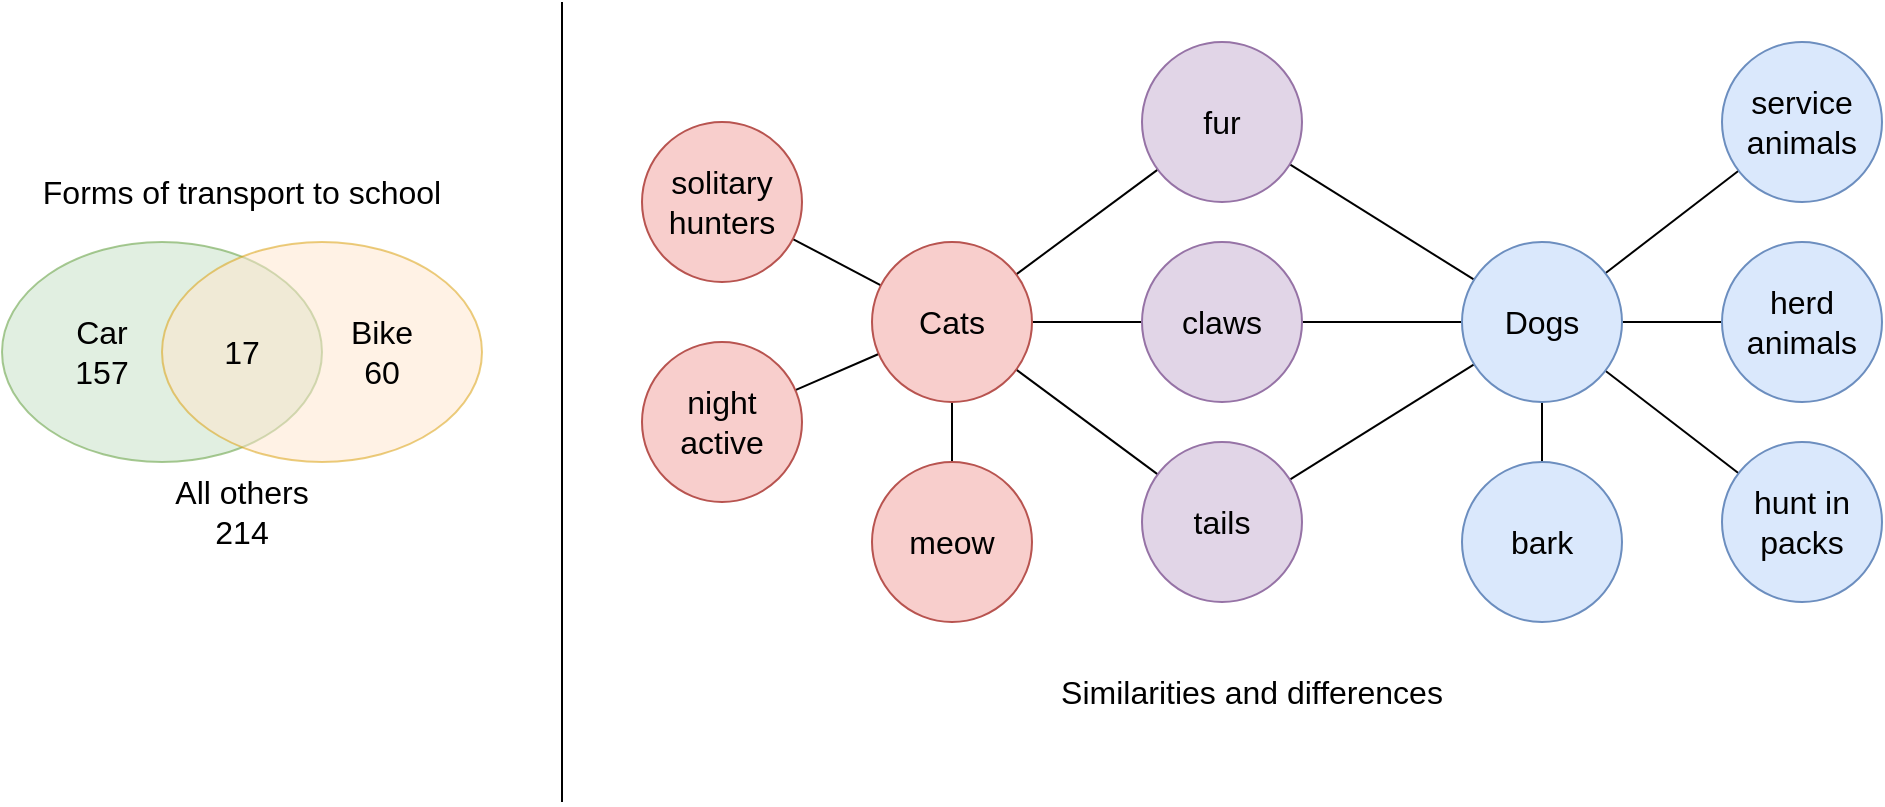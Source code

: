 <mxfile version="21.1.2" type="device" pages="8">
  <diagram name="Venn vs bubble" id="IWIJA1rzY-sPH3YD-A9V">
    <mxGraphModel dx="669" dy="831" grid="1" gridSize="10" guides="1" tooltips="1" connect="1" arrows="1" fold="1" page="1" pageScale="1" pageWidth="1169" pageHeight="827" math="0" shadow="0">
      <root>
        <mxCell id="0" />
        <mxCell id="1" parent="0" />
        <mxCell id="XRlpX0zWelR8nC5PcSQe-2" value="" style="ellipse;whiteSpace=wrap;html=1;fontSize=16;fillColor=#d5e8d4;strokeColor=#82b366;opacity=70;" parent="1" vertex="1">
          <mxGeometry x="80" y="160" width="160" height="110" as="geometry" />
        </mxCell>
        <mxCell id="XRlpX0zWelR8nC5PcSQe-3" value="" style="ellipse;whiteSpace=wrap;html=1;fontSize=16;fillColor=#ffe6cc;strokeColor=#d79b00;opacity=50;" parent="1" vertex="1">
          <mxGeometry x="160" y="160" width="160" height="110" as="geometry" />
        </mxCell>
        <mxCell id="XRlpX0zWelR8nC5PcSQe-4" value="Car&lt;br&gt;157" style="text;html=1;strokeColor=none;fillColor=none;align=center;verticalAlign=middle;whiteSpace=wrap;rounded=0;fontSize=16;" parent="1" vertex="1">
          <mxGeometry x="100" y="200" width="60" height="30" as="geometry" />
        </mxCell>
        <mxCell id="XRlpX0zWelR8nC5PcSQe-5" value="Bike&lt;br&gt;60" style="text;html=1;strokeColor=none;fillColor=none;align=center;verticalAlign=middle;whiteSpace=wrap;rounded=0;fontSize=16;" parent="1" vertex="1">
          <mxGeometry x="240" y="200" width="60" height="30" as="geometry" />
        </mxCell>
        <mxCell id="XRlpX0zWelR8nC5PcSQe-6" value="17" style="text;html=1;strokeColor=none;fillColor=none;align=center;verticalAlign=middle;whiteSpace=wrap;rounded=0;fontSize=16;" parent="1" vertex="1">
          <mxGeometry x="170" y="200" width="60" height="30" as="geometry" />
        </mxCell>
        <mxCell id="XRlpX0zWelR8nC5PcSQe-7" value="All others&lt;br&gt;214" style="text;html=1;strokeColor=none;fillColor=none;align=center;verticalAlign=middle;whiteSpace=wrap;rounded=0;fontSize=16;" parent="1" vertex="1">
          <mxGeometry x="165" y="280" width="70" height="30" as="geometry" />
        </mxCell>
        <mxCell id="XRlpX0zWelR8nC5PcSQe-9" value="Forms of transport to school" style="text;html=1;strokeColor=none;fillColor=none;align=center;verticalAlign=middle;whiteSpace=wrap;rounded=0;fontSize=16;" parent="1" vertex="1">
          <mxGeometry x="90" y="120" width="220" height="30" as="geometry" />
        </mxCell>
        <mxCell id="XRlpX0zWelR8nC5PcSQe-22" style="edgeStyle=none;curved=1;rounded=0;orthogonalLoop=1;jettySize=auto;html=1;fontSize=12;startSize=8;endSize=8;endArrow=none;endFill=0;" parent="1" source="XRlpX0zWelR8nC5PcSQe-10" target="XRlpX0zWelR8nC5PcSQe-12" edge="1">
          <mxGeometry relative="1" as="geometry" />
        </mxCell>
        <mxCell id="XRlpX0zWelR8nC5PcSQe-23" style="edgeStyle=none;shape=connector;curved=1;rounded=0;orthogonalLoop=1;jettySize=auto;html=1;labelBackgroundColor=default;strokeColor=default;fontFamily=Helvetica;fontSize=12;fontColor=default;endArrow=none;endFill=0;startSize=8;endSize=8;" parent="1" source="XRlpX0zWelR8nC5PcSQe-10" target="XRlpX0zWelR8nC5PcSQe-13" edge="1">
          <mxGeometry relative="1" as="geometry" />
        </mxCell>
        <mxCell id="XRlpX0zWelR8nC5PcSQe-24" style="edgeStyle=none;shape=connector;curved=1;rounded=0;orthogonalLoop=1;jettySize=auto;html=1;labelBackgroundColor=default;strokeColor=default;fontFamily=Helvetica;fontSize=12;fontColor=default;endArrow=none;endFill=0;startSize=8;endSize=8;" parent="1" source="XRlpX0zWelR8nC5PcSQe-10" target="XRlpX0zWelR8nC5PcSQe-14" edge="1">
          <mxGeometry relative="1" as="geometry" />
        </mxCell>
        <mxCell id="XRlpX0zWelR8nC5PcSQe-25" style="edgeStyle=none;shape=connector;curved=1;rounded=0;orthogonalLoop=1;jettySize=auto;html=1;labelBackgroundColor=default;strokeColor=default;fontFamily=Helvetica;fontSize=12;fontColor=default;endArrow=none;endFill=0;startSize=8;endSize=8;" parent="1" source="XRlpX0zWelR8nC5PcSQe-10" target="XRlpX0zWelR8nC5PcSQe-21" edge="1">
          <mxGeometry relative="1" as="geometry" />
        </mxCell>
        <mxCell id="XRlpX0zWelR8nC5PcSQe-26" style="edgeStyle=none;shape=connector;curved=1;rounded=0;orthogonalLoop=1;jettySize=auto;html=1;labelBackgroundColor=default;strokeColor=default;fontFamily=Helvetica;fontSize=12;fontColor=default;endArrow=none;endFill=0;startSize=8;endSize=8;" parent="1" source="XRlpX0zWelR8nC5PcSQe-10" target="XRlpX0zWelR8nC5PcSQe-18" edge="1">
          <mxGeometry relative="1" as="geometry" />
        </mxCell>
        <mxCell id="XRlpX0zWelR8nC5PcSQe-27" style="edgeStyle=none;shape=connector;curved=1;rounded=0;orthogonalLoop=1;jettySize=auto;html=1;labelBackgroundColor=default;strokeColor=default;fontFamily=Helvetica;fontSize=12;fontColor=default;endArrow=none;endFill=0;startSize=8;endSize=8;" parent="1" source="XRlpX0zWelR8nC5PcSQe-10" target="XRlpX0zWelR8nC5PcSQe-15" edge="1">
          <mxGeometry relative="1" as="geometry" />
        </mxCell>
        <mxCell id="XRlpX0zWelR8nC5PcSQe-10" value="Cats" style="ellipse;whiteSpace=wrap;html=1;aspect=fixed;fontSize=16;fillColor=#f8cecc;strokeColor=#b85450;" parent="1" vertex="1">
          <mxGeometry x="515" y="160" width="80" height="80" as="geometry" />
        </mxCell>
        <mxCell id="XRlpX0zWelR8nC5PcSQe-28" style="edgeStyle=none;shape=connector;curved=1;rounded=0;orthogonalLoop=1;jettySize=auto;html=1;labelBackgroundColor=default;strokeColor=default;fontFamily=Helvetica;fontSize=12;fontColor=default;endArrow=none;endFill=0;startSize=8;endSize=8;" parent="1" source="XRlpX0zWelR8nC5PcSQe-11" target="XRlpX0zWelR8nC5PcSQe-12" edge="1">
          <mxGeometry relative="1" as="geometry" />
        </mxCell>
        <mxCell id="XRlpX0zWelR8nC5PcSQe-29" style="edgeStyle=none;shape=connector;curved=1;rounded=0;orthogonalLoop=1;jettySize=auto;html=1;labelBackgroundColor=default;strokeColor=default;fontFamily=Helvetica;fontSize=12;fontColor=default;endArrow=none;endFill=0;startSize=8;endSize=8;" parent="1" source="XRlpX0zWelR8nC5PcSQe-11" target="XRlpX0zWelR8nC5PcSQe-13" edge="1">
          <mxGeometry relative="1" as="geometry" />
        </mxCell>
        <mxCell id="XRlpX0zWelR8nC5PcSQe-30" style="edgeStyle=none;shape=connector;curved=1;rounded=0;orthogonalLoop=1;jettySize=auto;html=1;labelBackgroundColor=default;strokeColor=default;fontFamily=Helvetica;fontSize=12;fontColor=default;endArrow=none;endFill=0;startSize=8;endSize=8;" parent="1" source="XRlpX0zWelR8nC5PcSQe-11" target="XRlpX0zWelR8nC5PcSQe-14" edge="1">
          <mxGeometry relative="1" as="geometry" />
        </mxCell>
        <mxCell id="XRlpX0zWelR8nC5PcSQe-31" style="edgeStyle=none;shape=connector;curved=1;rounded=0;orthogonalLoop=1;jettySize=auto;html=1;labelBackgroundColor=default;strokeColor=default;fontFamily=Helvetica;fontSize=12;fontColor=default;endArrow=none;endFill=0;startSize=8;endSize=8;" parent="1" source="XRlpX0zWelR8nC5PcSQe-11" target="XRlpX0zWelR8nC5PcSQe-20" edge="1">
          <mxGeometry relative="1" as="geometry" />
        </mxCell>
        <mxCell id="XRlpX0zWelR8nC5PcSQe-32" style="edgeStyle=none;shape=connector;curved=1;rounded=0;orthogonalLoop=1;jettySize=auto;html=1;labelBackgroundColor=default;strokeColor=default;fontFamily=Helvetica;fontSize=12;fontColor=default;endArrow=none;endFill=0;startSize=8;endSize=8;" parent="1" source="XRlpX0zWelR8nC5PcSQe-11" target="XRlpX0zWelR8nC5PcSQe-16" edge="1">
          <mxGeometry relative="1" as="geometry" />
        </mxCell>
        <mxCell id="XRlpX0zWelR8nC5PcSQe-33" style="edgeStyle=none;shape=connector;curved=1;rounded=0;orthogonalLoop=1;jettySize=auto;html=1;labelBackgroundColor=default;strokeColor=default;fontFamily=Helvetica;fontSize=12;fontColor=default;endArrow=none;endFill=0;startSize=8;endSize=8;" parent="1" source="XRlpX0zWelR8nC5PcSQe-11" target="XRlpX0zWelR8nC5PcSQe-17" edge="1">
          <mxGeometry relative="1" as="geometry" />
        </mxCell>
        <mxCell id="XRlpX0zWelR8nC5PcSQe-34" style="edgeStyle=none;shape=connector;curved=1;rounded=0;orthogonalLoop=1;jettySize=auto;html=1;labelBackgroundColor=default;strokeColor=default;fontFamily=Helvetica;fontSize=12;fontColor=default;endArrow=none;endFill=0;startSize=8;endSize=8;" parent="1" source="XRlpX0zWelR8nC5PcSQe-11" target="XRlpX0zWelR8nC5PcSQe-19" edge="1">
          <mxGeometry relative="1" as="geometry" />
        </mxCell>
        <mxCell id="XRlpX0zWelR8nC5PcSQe-11" value="Dogs" style="ellipse;whiteSpace=wrap;html=1;aspect=fixed;fontSize=16;fillColor=#dae8fc;strokeColor=#6c8ebf;" parent="1" vertex="1">
          <mxGeometry x="810" y="160" width="80" height="80" as="geometry" />
        </mxCell>
        <mxCell id="XRlpX0zWelR8nC5PcSQe-12" value="fur" style="ellipse;whiteSpace=wrap;html=1;aspect=fixed;fontSize=16;fillColor=#e1d5e7;strokeColor=#9673a6;" parent="1" vertex="1">
          <mxGeometry x="650" y="60" width="80" height="80" as="geometry" />
        </mxCell>
        <mxCell id="XRlpX0zWelR8nC5PcSQe-13" value="claws" style="ellipse;whiteSpace=wrap;html=1;aspect=fixed;fontSize=16;fillColor=#e1d5e7;strokeColor=#9673a6;" parent="1" vertex="1">
          <mxGeometry x="650" y="160" width="80" height="80" as="geometry" />
        </mxCell>
        <mxCell id="XRlpX0zWelR8nC5PcSQe-14" value="tails" style="ellipse;whiteSpace=wrap;html=1;aspect=fixed;fontSize=16;fillColor=#e1d5e7;strokeColor=#9673a6;" parent="1" vertex="1">
          <mxGeometry x="650" y="260" width="80" height="80" as="geometry" />
        </mxCell>
        <mxCell id="XRlpX0zWelR8nC5PcSQe-15" value="solitary hunters" style="ellipse;whiteSpace=wrap;html=1;aspect=fixed;fontSize=16;fillColor=#f8cecc;strokeColor=#b85450;" parent="1" vertex="1">
          <mxGeometry x="400" y="100" width="80" height="80" as="geometry" />
        </mxCell>
        <mxCell id="XRlpX0zWelR8nC5PcSQe-16" value="service animals" style="ellipse;whiteSpace=wrap;html=1;aspect=fixed;fontSize=16;fillColor=#dae8fc;strokeColor=#6c8ebf;" parent="1" vertex="1">
          <mxGeometry x="940" y="60" width="80" height="80" as="geometry" />
        </mxCell>
        <mxCell id="XRlpX0zWelR8nC5PcSQe-17" value="herd animals" style="ellipse;whiteSpace=wrap;html=1;aspect=fixed;fontSize=16;fillColor=#dae8fc;strokeColor=#6c8ebf;" parent="1" vertex="1">
          <mxGeometry x="940" y="160" width="80" height="80" as="geometry" />
        </mxCell>
        <mxCell id="XRlpX0zWelR8nC5PcSQe-18" value="night active" style="ellipse;whiteSpace=wrap;html=1;aspect=fixed;fontSize=16;fillColor=#f8cecc;strokeColor=#b85450;" parent="1" vertex="1">
          <mxGeometry x="400" y="210" width="80" height="80" as="geometry" />
        </mxCell>
        <mxCell id="XRlpX0zWelR8nC5PcSQe-19" value="hunt in packs" style="ellipse;whiteSpace=wrap;html=1;aspect=fixed;fontSize=16;fillColor=#dae8fc;strokeColor=#6c8ebf;" parent="1" vertex="1">
          <mxGeometry x="940" y="260" width="80" height="80" as="geometry" />
        </mxCell>
        <mxCell id="XRlpX0zWelR8nC5PcSQe-20" value="bark" style="ellipse;whiteSpace=wrap;html=1;aspect=fixed;fontSize=16;fillColor=#dae8fc;strokeColor=#6c8ebf;" parent="1" vertex="1">
          <mxGeometry x="810" y="270" width="80" height="80" as="geometry" />
        </mxCell>
        <mxCell id="XRlpX0zWelR8nC5PcSQe-21" value="meow" style="ellipse;whiteSpace=wrap;html=1;aspect=fixed;fontSize=16;fillColor=#f8cecc;strokeColor=#b85450;" parent="1" vertex="1">
          <mxGeometry x="515" y="270" width="80" height="80" as="geometry" />
        </mxCell>
        <mxCell id="vp2GO6IClqR3eMzLFhD8-1" value="" style="endArrow=none;html=1;rounded=0;labelBackgroundColor=default;strokeColor=default;fontFamily=Helvetica;fontSize=12;fontColor=default;startSize=8;endSize=8;shape=connector;curved=1;" parent="1" edge="1">
          <mxGeometry width="50" height="50" relative="1" as="geometry">
            <mxPoint x="360" y="440" as="sourcePoint" />
            <mxPoint x="360" y="40" as="targetPoint" />
          </mxGeometry>
        </mxCell>
        <mxCell id="vp2GO6IClqR3eMzLFhD8-2" value="Similarities and differences" style="text;html=1;strokeColor=none;fillColor=none;align=center;verticalAlign=middle;whiteSpace=wrap;rounded=0;fontSize=16;fontFamily=Helvetica;fontColor=default;" parent="1" vertex="1">
          <mxGeometry x="460" y="370" width="490" height="30" as="geometry" />
        </mxCell>
      </root>
    </mxGraphModel>
  </diagram>
  <diagram id="5zDyDKQJ_eGSg7y1kRdz" name="persuasion diagram">
    <mxGraphModel dx="1069" dy="1231" grid="1" gridSize="10" guides="1" tooltips="1" connect="1" arrows="1" fold="1" page="0" pageScale="1" pageWidth="1169" pageHeight="827" math="0" shadow="0">
      <root>
        <mxCell id="0" />
        <mxCell id="1" parent="0" />
        <mxCell id="itfb-8tugYxSYYiHmfV1-12" style="edgeStyle=orthogonalEdgeStyle;shape=connector;orthogonalLoop=1;jettySize=auto;html=1;labelBackgroundColor=default;strokeColor=#4D4D4D;fontFamily=Helvetica;fontSize=12;fontColor=default;endArrow=none;endFill=0;startSize=8;endSize=8;curved=1;strokeWidth=2;sketch=1;curveFitting=1;jiggle=1;" parent="1" source="itfb-8tugYxSYYiHmfV1-1" target="itfb-8tugYxSYYiHmfV1-2" edge="1">
          <mxGeometry relative="1" as="geometry" />
        </mxCell>
        <mxCell id="itfb-8tugYxSYYiHmfV1-14" style="edgeStyle=orthogonalEdgeStyle;shape=connector;curved=1;rounded=1;orthogonalLoop=1;jettySize=auto;html=1;labelBackgroundColor=default;strokeColor=#4D4D4D;strokeWidth=2;fontFamily=Helvetica;fontSize=12;fontColor=default;endArrow=none;endFill=0;startSize=8;endSize=8;sketch=1;curveFitting=1;jiggle=1;" parent="1" source="itfb-8tugYxSYYiHmfV1-1" target="itfb-8tugYxSYYiHmfV1-4" edge="1">
          <mxGeometry relative="1" as="geometry" />
        </mxCell>
        <mxCell id="itfb-8tugYxSYYiHmfV1-15" style="edgeStyle=orthogonalEdgeStyle;shape=connector;curved=1;rounded=1;orthogonalLoop=1;jettySize=auto;html=1;labelBackgroundColor=default;strokeColor=#4D4D4D;strokeWidth=2;fontFamily=Helvetica;fontSize=12;fontColor=default;endArrow=none;endFill=0;startSize=8;endSize=8;sketch=1;curveFitting=1;jiggle=1;" parent="1" source="itfb-8tugYxSYYiHmfV1-1" target="itfb-8tugYxSYYiHmfV1-3" edge="1">
          <mxGeometry relative="1" as="geometry" />
        </mxCell>
        <mxCell id="itfb-8tugYxSYYiHmfV1-1" value="Claim" style="rounded=1;whiteSpace=wrap;html=1;fontFamily=Helvetica;fontSize=12;fillColor=#f8cecc;strokeColor=#b85450;sketch=1;curveFitting=1;jiggle=1;sketchStyle=comic;" parent="1" vertex="1">
          <mxGeometry x="-78" y="-120" width="397" height="39" as="geometry" />
        </mxCell>
        <mxCell id="itfb-8tugYxSYYiHmfV1-22" style="edgeStyle=orthogonalEdgeStyle;shape=connector;curved=1;rounded=1;orthogonalLoop=1;jettySize=auto;html=1;exitX=0.5;exitY=1;exitDx=0;exitDy=0;labelBackgroundColor=default;strokeColor=#4D4D4D;strokeWidth=2;fontFamily=Helvetica;fontSize=12;fontColor=default;endArrow=none;endFill=0;startSize=8;endSize=8;sketch=1;curveFitting=1;jiggle=1;" parent="1" source="itfb-8tugYxSYYiHmfV1-2" target="itfb-8tugYxSYYiHmfV1-5" edge="1">
          <mxGeometry relative="1" as="geometry" />
        </mxCell>
        <mxCell id="itfb-8tugYxSYYiHmfV1-2" value="Reason 1" style="rounded=1;whiteSpace=wrap;html=1;fontFamily=Helvetica;fontSize=12;fillColor=#dae8fc;strokeColor=#6c8ebf;sketch=1;curveFitting=1;jiggle=1;sketchStyle=comic;" parent="1" vertex="1">
          <mxGeometry x="-76" y="-40" width="126" height="80" as="geometry" />
        </mxCell>
        <mxCell id="itfb-8tugYxSYYiHmfV1-21" style="edgeStyle=orthogonalEdgeStyle;shape=connector;curved=1;rounded=1;orthogonalLoop=1;jettySize=auto;html=1;exitX=0.5;exitY=1;exitDx=0;exitDy=0;labelBackgroundColor=default;strokeColor=#4D4D4D;strokeWidth=2;fontFamily=Helvetica;fontSize=12;fontColor=default;endArrow=none;endFill=0;startSize=8;endSize=8;sketch=1;curveFitting=1;jiggle=1;" parent="1" source="itfb-8tugYxSYYiHmfV1-3" target="itfb-8tugYxSYYiHmfV1-7" edge="1">
          <mxGeometry relative="1" as="geometry" />
        </mxCell>
        <mxCell id="itfb-8tugYxSYYiHmfV1-3" value="Reason 1" style="rounded=1;whiteSpace=wrap;html=1;fontFamily=Helvetica;fontSize=12;fillColor=#ffe6cc;strokeColor=#d79b00;sketch=1;curveFitting=1;jiggle=1;sketchStyle=comic;" parent="1" vertex="1">
          <mxGeometry x="57.5" y="-40" width="126" height="80" as="geometry" />
        </mxCell>
        <mxCell id="itfb-8tugYxSYYiHmfV1-20" style="edgeStyle=orthogonalEdgeStyle;shape=connector;curved=1;rounded=1;orthogonalLoop=1;jettySize=auto;html=1;labelBackgroundColor=default;strokeColor=#4D4D4D;strokeWidth=2;fontFamily=Helvetica;fontSize=12;fontColor=default;endArrow=none;endFill=0;startSize=8;endSize=8;sketch=1;curveFitting=1;jiggle=1;" parent="1" source="itfb-8tugYxSYYiHmfV1-4" target="itfb-8tugYxSYYiHmfV1-9" edge="1">
          <mxGeometry relative="1" as="geometry" />
        </mxCell>
        <mxCell id="itfb-8tugYxSYYiHmfV1-4" value="Reason 1" style="rounded=1;whiteSpace=wrap;html=1;fontFamily=Helvetica;fontSize=12;fillColor=#e1d5e7;strokeColor=#9673a6;sketch=1;curveFitting=1;jiggle=1;sketchStyle=comic;" parent="1" vertex="1">
          <mxGeometry x="193" y="-40" width="126" height="80" as="geometry" />
        </mxCell>
        <mxCell id="itfb-8tugYxSYYiHmfV1-5" value="Evidence" style="rounded=1;whiteSpace=wrap;html=1;fontFamily=Helvetica;fontSize=12;fillColor=#dae8fc;strokeColor=#6c8ebf;sketch=1;curveFitting=1;jiggle=1;" parent="1" vertex="1">
          <mxGeometry x="-76" y="60" width="126" height="27" as="geometry" />
        </mxCell>
        <mxCell id="itfb-8tugYxSYYiHmfV1-17" style="edgeStyle=orthogonalEdgeStyle;shape=connector;curved=1;rounded=1;orthogonalLoop=1;jettySize=auto;html=1;labelBackgroundColor=default;strokeColor=#4D4D4D;strokeWidth=2;fontFamily=Helvetica;fontSize=12;fontColor=default;endArrow=none;endFill=0;startSize=8;endSize=8;sketch=1;curveFitting=1;jiggle=1;" parent="1" source="itfb-8tugYxSYYiHmfV1-6" target="itfb-8tugYxSYYiHmfV1-16" edge="1">
          <mxGeometry relative="1" as="geometry" />
        </mxCell>
        <mxCell id="itfb-8tugYxSYYiHmfV1-6" value="Example" style="rounded=1;whiteSpace=wrap;html=1;fontFamily=Helvetica;fontSize=12;fillColor=#dae8fc;strokeColor=#6c8ebf;sketch=1;curveFitting=1;jiggle=1;" parent="1" vertex="1">
          <mxGeometry x="-76" y="95" width="126" height="27" as="geometry" />
        </mxCell>
        <mxCell id="itfb-8tugYxSYYiHmfV1-7" value="Evidence" style="rounded=1;whiteSpace=wrap;html=1;fontFamily=Helvetica;fontSize=12;fillColor=#ffe6cc;strokeColor=#d79b00;sketch=1;curveFitting=1;jiggle=1;" parent="1" vertex="1">
          <mxGeometry x="60.5" y="60" width="120" height="27" as="geometry" />
        </mxCell>
        <mxCell id="itfb-8tugYxSYYiHmfV1-18" style="edgeStyle=orthogonalEdgeStyle;shape=connector;curved=1;rounded=1;orthogonalLoop=1;jettySize=auto;html=1;labelBackgroundColor=default;strokeColor=#4D4D4D;strokeWidth=2;fontFamily=Helvetica;fontSize=12;fontColor=default;endArrow=none;endFill=0;startSize=8;endSize=8;sketch=1;curveFitting=1;jiggle=1;" parent="1" source="itfb-8tugYxSYYiHmfV1-8" target="itfb-8tugYxSYYiHmfV1-16" edge="1">
          <mxGeometry relative="1" as="geometry" />
        </mxCell>
        <mxCell id="itfb-8tugYxSYYiHmfV1-8" value="Example" style="rounded=1;whiteSpace=wrap;html=1;fontFamily=Helvetica;fontSize=12;fillColor=#ffe6cc;strokeColor=#d79b00;sketch=1;curveFitting=1;jiggle=1;" parent="1" vertex="1">
          <mxGeometry x="60.5" y="95" width="120" height="27" as="geometry" />
        </mxCell>
        <mxCell id="itfb-8tugYxSYYiHmfV1-9" value="Evidence" style="rounded=1;whiteSpace=wrap;html=1;fontFamily=Helvetica;fontSize=12;fillColor=#e1d5e7;strokeColor=#9673a6;sketch=1;curveFitting=1;jiggle=1;" parent="1" vertex="1">
          <mxGeometry x="197" y="60" width="120" height="27" as="geometry" />
        </mxCell>
        <mxCell id="itfb-8tugYxSYYiHmfV1-19" style="edgeStyle=orthogonalEdgeStyle;shape=connector;curved=1;rounded=1;orthogonalLoop=1;jettySize=auto;html=1;labelBackgroundColor=default;strokeColor=#4D4D4D;strokeWidth=2;fontFamily=Helvetica;fontSize=12;fontColor=default;endArrow=none;endFill=0;startSize=8;endSize=8;sketch=1;curveFitting=1;jiggle=1;" parent="1" source="itfb-8tugYxSYYiHmfV1-10" target="itfb-8tugYxSYYiHmfV1-16" edge="1">
          <mxGeometry relative="1" as="geometry" />
        </mxCell>
        <mxCell id="itfb-8tugYxSYYiHmfV1-10" value="Example" style="rounded=1;whiteSpace=wrap;html=1;fontFamily=Helvetica;fontSize=12;fillColor=#e1d5e7;strokeColor=#9673a6;sketch=1;curveFitting=1;jiggle=1;" parent="1" vertex="1">
          <mxGeometry x="197" y="95" width="120" height="27" as="geometry" />
        </mxCell>
        <mxCell id="itfb-8tugYxSYYiHmfV1-16" value="Conclusion" style="rounded=1;whiteSpace=wrap;html=1;fontFamily=Helvetica;fontSize=12;fillColor=#d5e8d4;strokeColor=#82b366;sketch=1;curveFitting=1;jiggle=1;sketchStyle=comic;" parent="1" vertex="1">
          <mxGeometry x="-78" y="160" width="397" height="39" as="geometry" />
        </mxCell>
      </root>
    </mxGraphModel>
  </diagram>
  <diagram id="fwJ6cwlT0yIPcPmYaVFp" name="KWL chart">
    <mxGraphModel dx="669" dy="1231" grid="1" gridSize="10" guides="1" tooltips="1" connect="1" arrows="1" fold="1" page="0" pageScale="1" pageWidth="1169" pageHeight="827" math="0" shadow="0">
      <root>
        <mxCell id="0" />
        <mxCell id="1" parent="0" />
        <mxCell id="STNAcn-KeZQOldLAZSuc-1" value="KWL Chart - Classifying animals" style="swimlane;childLayout=stackLayout;resizeParent=1;resizeParentMax=0;startSize=20;html=1;fontFamily=Helvetica;fontSize=12;fontColor=#333333;fillColor=#f5f5f5;strokeColor=#666666;" parent="1" vertex="1">
          <mxGeometry x="20.0" y="-30" width="770" height="200" as="geometry" />
        </mxCell>
        <mxCell id="STNAcn-KeZQOldLAZSuc-2" value="Know" style="swimlane;startSize=20;html=1;fontFamily=Helvetica;fontSize=12;fillColor=#d5e8d4;strokeColor=#82b366;" parent="STNAcn-KeZQOldLAZSuc-1" vertex="1">
          <mxGeometry y="20" width="160" height="180" as="geometry" />
        </mxCell>
        <mxCell id="STNAcn-KeZQOldLAZSuc-6" value="Warm vs Cold blooded" style="text;html=1;strokeColor=#82b366;fillColor=#d5e8d4;align=center;verticalAlign=middle;whiteSpace=wrap;rounded=1;fontSize=12;fontFamily=Helvetica;sketch=1;curveFitting=1;jiggle=1;opacity=50;" parent="STNAcn-KeZQOldLAZSuc-2" vertex="1">
          <mxGeometry x="15" y="30" width="130" height="30" as="geometry" />
        </mxCell>
        <mxCell id="STNAcn-KeZQOldLAZSuc-3" value="Want to know" style="swimlane;startSize=20;html=1;fontFamily=Helvetica;fontSize=12;fillColor=#f8cecc;strokeColor=#b85450;" parent="STNAcn-KeZQOldLAZSuc-1" vertex="1">
          <mxGeometry x="160" y="20" width="220" height="180" as="geometry" />
        </mxCell>
        <mxCell id="STNAcn-KeZQOldLAZSuc-8" value="How are monotremes special" style="text;html=1;strokeColor=#b85450;fillColor=#f8cecc;align=center;verticalAlign=middle;whiteSpace=wrap;rounded=1;fontSize=12;fontFamily=Helvetica;sketch=1;curveFitting=1;jiggle=1;opacity=50;" parent="STNAcn-KeZQOldLAZSuc-3" vertex="1">
          <mxGeometry x="25" y="30" width="170" height="30" as="geometry" />
        </mxCell>
        <mxCell id="STNAcn-KeZQOldLAZSuc-9" value="What amphibians are there?" style="text;html=1;strokeColor=#b85450;fillColor=#f8cecc;align=center;verticalAlign=middle;whiteSpace=wrap;rounded=1;fontSize=12;fontFamily=Helvetica;sketch=1;curveFitting=1;jiggle=1;opacity=50;" parent="STNAcn-KeZQOldLAZSuc-3" vertex="1">
          <mxGeometry x="25" y="80" width="170" height="30" as="geometry" />
        </mxCell>
        <mxCell id="STNAcn-KeZQOldLAZSuc-10" value="How are cats and dogs different?" style="text;html=1;strokeColor=#b85450;fillColor=#f8cecc;align=center;verticalAlign=middle;whiteSpace=wrap;rounded=1;fontSize=12;fontFamily=Helvetica;sketch=1;curveFitting=1;jiggle=1;opacity=50;" parent="STNAcn-KeZQOldLAZSuc-3" vertex="1">
          <mxGeometry x="15" y="130" width="190" height="30" as="geometry" />
        </mxCell>
        <mxCell id="STNAcn-KeZQOldLAZSuc-4" value="Learned" style="swimlane;startSize=20;html=1;fontFamily=Helvetica;fontSize=12;fillColor=#ffe6cc;strokeColor=#d79b00;" parent="STNAcn-KeZQOldLAZSuc-1" vertex="1">
          <mxGeometry x="380" y="20" width="190" height="180" as="geometry" />
        </mxCell>
        <mxCell id="STNAcn-KeZQOldLAZSuc-13" value="All main animal families" style="text;html=1;strokeColor=#d79b00;fillColor=#ffe6cc;align=center;verticalAlign=middle;whiteSpace=wrap;rounded=1;fontSize=12;fontFamily=Helvetica;sketch=1;curveFitting=1;jiggle=1;opacity=50;" parent="STNAcn-KeZQOldLAZSuc-4" vertex="1">
          <mxGeometry x="10" y="30" width="170" height="30" as="geometry" />
        </mxCell>
        <mxCell id="STNAcn-KeZQOldLAZSuc-14" value="About monotremes" style="text;html=1;strokeColor=#d79b00;fillColor=#ffe6cc;align=center;verticalAlign=middle;whiteSpace=wrap;rounded=1;fontSize=12;fontFamily=Helvetica;sketch=1;curveFitting=1;jiggle=1;opacity=50;" parent="STNAcn-KeZQOldLAZSuc-4" vertex="1">
          <mxGeometry x="10" y="80" width="170" height="30" as="geometry" />
        </mxCell>
        <mxCell id="STNAcn-KeZQOldLAZSuc-15" value="About amphibians" style="text;html=1;strokeColor=#d79b00;fillColor=#ffe6cc;align=center;verticalAlign=middle;whiteSpace=wrap;rounded=1;fontSize=12;fontFamily=Helvetica;sketch=1;curveFitting=1;jiggle=1;opacity=50;" parent="STNAcn-KeZQOldLAZSuc-4" vertex="1">
          <mxGeometry x="10" y="130" width="170" height="30" as="geometry" />
        </mxCell>
        <mxCell id="STNAcn-KeZQOldLAZSuc-5" value="Further questions" style="swimlane;startSize=20;html=1;fontFamily=Helvetica;fontSize=12;fillColor=#e1d5e7;strokeColor=#9673a6;" parent="STNAcn-KeZQOldLAZSuc-1" vertex="1">
          <mxGeometry x="570" y="20" width="200" height="180" as="geometry" />
        </mxCell>
        <mxCell id="STNAcn-KeZQOldLAZSuc-16" value="Where are the most amphibians found?" style="text;html=1;strokeColor=#9673a6;fillColor=#e1d5e7;align=center;verticalAlign=middle;whiteSpace=wrap;rounded=1;fontSize=12;fontFamily=Helvetica;sketch=1;curveFitting=1;jiggle=1;opacity=50;" parent="STNAcn-KeZQOldLAZSuc-5" vertex="1">
          <mxGeometry x="15" y="30" width="170" height="30" as="geometry" />
        </mxCell>
      </root>
    </mxGraphModel>
  </diagram>
  <diagram id="adHHvirZeg6f6IZkfug9" name="concept map">
    <mxGraphModel dx="1069" dy="1231" grid="1" gridSize="10" guides="1" tooltips="1" connect="1" arrows="1" fold="1" page="0" pageScale="1" pageWidth="1169" pageHeight="827" math="0" shadow="0">
      <root>
        <mxCell id="0" />
        <mxCell id="1" parent="0" />
        <mxCell id="t6MFmztGV7qyU4h5L8aY-3" value="a type of" style="edgeStyle=orthogonalEdgeStyle;shape=connector;curved=1;rounded=1;orthogonalLoop=1;jettySize=auto;html=1;labelBackgroundColor=default;strokeColor=default;strokeWidth=1;fontFamily=Helvetica;fontSize=12;fontColor=default;endArrow=none;endFill=0;startSize=8;endSize=8;" parent="1" source="t6MFmztGV7qyU4h5L8aY-1" target="t6MFmztGV7qyU4h5L8aY-2" edge="1">
          <mxGeometry relative="1" as="geometry" />
        </mxCell>
        <mxCell id="t6MFmztGV7qyU4h5L8aY-20" value="" style="edgeStyle=orthogonalEdgeStyle;shape=connector;curved=1;rounded=1;orthogonalLoop=1;jettySize=auto;html=1;labelBackgroundColor=default;strokeColor=default;strokeWidth=1;fontFamily=Helvetica;fontSize=12;fontColor=default;endArrow=none;endFill=0;startSize=8;endSize=8;" parent="1" source="t6MFmztGV7qyU4h5L8aY-1" target="t6MFmztGV7qyU4h5L8aY-19" edge="1">
          <mxGeometry relative="1" as="geometry" />
        </mxCell>
        <mxCell id="t6MFmztGV7qyU4h5L8aY-22" value="" style="edgeStyle=orthogonalEdgeStyle;shape=connector;curved=1;rounded=1;orthogonalLoop=1;jettySize=auto;html=1;labelBackgroundColor=default;strokeColor=default;strokeWidth=1;fontFamily=Helvetica;fontSize=12;fontColor=default;endArrow=none;endFill=0;startSize=8;endSize=8;" parent="1" source="t6MFmztGV7qyU4h5L8aY-1" target="t6MFmztGV7qyU4h5L8aY-21" edge="1">
          <mxGeometry relative="1" as="geometry" />
        </mxCell>
        <mxCell id="t6MFmztGV7qyU4h5L8aY-24" value="is" style="edgeStyle=orthogonalEdgeStyle;shape=connector;curved=1;rounded=1;orthogonalLoop=1;jettySize=auto;html=1;labelBackgroundColor=default;strokeColor=default;strokeWidth=1;fontFamily=Helvetica;fontSize=12;fontColor=default;endArrow=none;endFill=0;startSize=8;endSize=8;" parent="1" source="t6MFmztGV7qyU4h5L8aY-1" target="t6MFmztGV7qyU4h5L8aY-23" edge="1">
          <mxGeometry relative="1" as="geometry" />
        </mxCell>
        <mxCell id="t6MFmztGV7qyU4h5L8aY-1" value="Electricity" style="ellipse;whiteSpace=wrap;html=1;aspect=fixed;fontFamily=Helvetica;fontSize=12;fillColor=#d5e8d4;strokeColor=#82b366;shadow=1;" parent="1" vertex="1">
          <mxGeometry x="160" y="-80" width="80" height="80" as="geometry" />
        </mxCell>
        <mxCell id="t6MFmztGV7qyU4h5L8aY-5" value="that can exist as" style="edgeStyle=orthogonalEdgeStyle;shape=connector;curved=1;rounded=1;orthogonalLoop=1;jettySize=auto;html=1;labelBackgroundColor=default;strokeColor=default;strokeWidth=1;fontFamily=Helvetica;fontSize=12;fontColor=default;endArrow=none;endFill=0;startSize=8;endSize=8;" parent="1" source="t6MFmztGV7qyU4h5L8aY-2" target="t6MFmztGV7qyU4h5L8aY-4" edge="1">
          <mxGeometry relative="1" as="geometry" />
        </mxCell>
        <mxCell id="t6MFmztGV7qyU4h5L8aY-2" value="energy" style="ellipse;whiteSpace=wrap;html=1;fontFamily=Helvetica;fontSize=12;fillColor=#f8cecc;strokeColor=#b85450;shadow=1;" parent="1" vertex="1">
          <mxGeometry x="340" y="-60" width="80" height="40" as="geometry" />
        </mxCell>
        <mxCell id="t6MFmztGV7qyU4h5L8aY-7" value="made of" style="edgeStyle=orthogonalEdgeStyle;shape=connector;curved=1;rounded=1;orthogonalLoop=1;jettySize=auto;html=1;labelBackgroundColor=default;strokeColor=default;strokeWidth=1;fontFamily=Helvetica;fontSize=12;fontColor=default;endArrow=none;endFill=0;startSize=8;endSize=8;" parent="1" source="t6MFmztGV7qyU4h5L8aY-4" target="t6MFmztGV7qyU4h5L8aY-6" edge="1">
          <mxGeometry relative="1" as="geometry" />
        </mxCell>
        <mxCell id="t6MFmztGV7qyU4h5L8aY-18" value="" style="edgeStyle=orthogonalEdgeStyle;shape=connector;curved=1;rounded=1;orthogonalLoop=1;jettySize=auto;html=1;labelBackgroundColor=default;strokeColor=default;strokeWidth=1;fontFamily=Helvetica;fontSize=12;fontColor=default;endArrow=none;endFill=0;startSize=8;endSize=8;" parent="1" source="t6MFmztGV7qyU4h5L8aY-4" target="t6MFmztGV7qyU4h5L8aY-17" edge="1">
          <mxGeometry relative="1" as="geometry" />
        </mxCell>
        <mxCell id="t6MFmztGV7qyU4h5L8aY-4" value="lightning" style="ellipse;whiteSpace=wrap;html=1;fontFamily=Helvetica;fontSize=12;fillColor=#f8cecc;strokeColor=#b85450;sketch=1;curveFitting=1;jiggle=0;" parent="1" vertex="1">
          <mxGeometry x="340" y="60" width="80" height="40" as="geometry" />
        </mxCell>
        <mxCell id="t6MFmztGV7qyU4h5L8aY-11" value="" style="edgeStyle=orthogonalEdgeStyle;shape=connector;curved=1;rounded=1;orthogonalLoop=1;jettySize=auto;html=1;labelBackgroundColor=default;strokeColor=default;strokeWidth=1;fontFamily=Helvetica;fontSize=12;fontColor=default;endArrow=none;endFill=0;startSize=8;endSize=8;exitX=0.5;exitY=1;exitDx=0;exitDy=0;" parent="1" source="t6MFmztGV7qyU4h5L8aY-6" target="t6MFmztGV7qyU4h5L8aY-10" edge="1">
          <mxGeometry relative="1" as="geometry">
            <mxPoint x="390" y="320" as="sourcePoint" />
          </mxGeometry>
        </mxCell>
        <mxCell id="t6MFmztGV7qyU4h5L8aY-6" value="electrically charged particles" style="ellipse;whiteSpace=wrap;html=1;fontFamily=Helvetica;fontSize=12;fillColor=#f8cecc;strokeColor=#b85450;sketch=1;curveFitting=1;jiggle=0;" parent="1" vertex="1">
          <mxGeometry x="320" y="180" width="120" height="40" as="geometry" />
        </mxCell>
        <mxCell id="t6MFmztGV7qyU4h5L8aY-12" style="edgeStyle=orthogonalEdgeStyle;shape=connector;curved=1;rounded=1;orthogonalLoop=1;jettySize=auto;html=1;labelBackgroundColor=default;strokeColor=default;strokeWidth=1;fontFamily=Helvetica;fontSize=12;fontColor=default;endArrow=none;endFill=0;startSize=8;endSize=8;" parent="1" source="t6MFmztGV7qyU4h5L8aY-8" target="t6MFmztGV7qyU4h5L8aY-10" edge="1">
          <mxGeometry relative="1" as="geometry" />
        </mxCell>
        <mxCell id="t6MFmztGV7qyU4h5L8aY-13" value="attracts" style="edgeLabel;html=1;align=center;verticalAlign=middle;resizable=0;points=[];fontSize=12;fontFamily=Helvetica;fontColor=default;" parent="t6MFmztGV7qyU4h5L8aY-12" vertex="1" connectable="0">
          <mxGeometry x="-0.091" y="-1" relative="1" as="geometry">
            <mxPoint as="offset" />
          </mxGeometry>
        </mxCell>
        <mxCell id="t6MFmztGV7qyU4h5L8aY-8" value="positive (+)" style="ellipse;whiteSpace=wrap;html=1;fontFamily=Helvetica;fontSize=12;fillColor=#f8cecc;strokeColor=#b85450;sketch=1;curveFitting=1;jiggle=0;" parent="1" vertex="1">
          <mxGeometry x="250" y="300" width="80" height="40" as="geometry" />
        </mxCell>
        <mxCell id="t6MFmztGV7qyU4h5L8aY-10" value="negative (-)" style="ellipse;whiteSpace=wrap;html=1;fontFamily=Helvetica;fontSize=12;fillColor=#f8cecc;strokeColor=#b85450;sketch=1;curveFitting=1;jiggle=0;" parent="1" vertex="1">
          <mxGeometry x="430" y="300" width="80" height="40" as="geometry" />
        </mxCell>
        <mxCell id="t6MFmztGV7qyU4h5L8aY-14" value="cloud to cloud" style="ellipse;whiteSpace=wrap;html=1;fontFamily=Helvetica;fontSize=12;fillColor=#f8cecc;strokeColor=#b85450;sketch=1;curveFitting=1;jiggle=0;" parent="1" vertex="1">
          <mxGeometry x="480" width="80" height="40" as="geometry" />
        </mxCell>
        <mxCell id="t6MFmztGV7qyU4h5L8aY-17" value="cloud to ground" style="ellipse;whiteSpace=wrap;html=1;fontFamily=Helvetica;fontSize=12;fillColor=#f8cecc;strokeColor=#b85450;sketch=1;curveFitting=1;jiggle=0;" parent="1" vertex="1">
          <mxGeometry x="480" y="120" width="80" height="40" as="geometry" />
        </mxCell>
        <mxCell id="t6MFmztGV7qyU4h5L8aY-28" style="edgeStyle=orthogonalEdgeStyle;shape=connector;curved=1;rounded=1;orthogonalLoop=1;jettySize=auto;html=1;labelBackgroundColor=default;strokeColor=default;strokeWidth=1;fontFamily=Helvetica;fontSize=12;fontColor=default;endArrow=none;endFill=0;startSize=8;endSize=8;exitX=0.5;exitY=1;exitDx=0;exitDy=0;" parent="1" source="t6MFmztGV7qyU4h5L8aY-19" target="t6MFmztGV7qyU4h5L8aY-27" edge="1">
          <mxGeometry relative="1" as="geometry" />
        </mxCell>
        <mxCell id="t6MFmztGV7qyU4h5L8aY-32" style="edgeStyle=orthogonalEdgeStyle;shape=connector;curved=1;rounded=1;orthogonalLoop=1;jettySize=auto;html=1;labelBackgroundColor=default;strokeColor=default;strokeWidth=1;fontFamily=Helvetica;fontSize=12;fontColor=default;endArrow=none;endFill=0;startSize=8;endSize=8;" parent="1" source="t6MFmztGV7qyU4h5L8aY-19" target="t6MFmztGV7qyU4h5L8aY-31" edge="1">
          <mxGeometry relative="1" as="geometry" />
        </mxCell>
        <mxCell id="t6MFmztGV7qyU4h5L8aY-19" value="sources" style="ellipse;whiteSpace=wrap;html=1;aspect=fixed;fontFamily=Helvetica;fontSize=12;fillColor=#fff2cc;strokeColor=#d6b656;shadow=1;" parent="1" vertex="1">
          <mxGeometry y="40" width="80" height="80" as="geometry" />
        </mxCell>
        <mxCell id="t6MFmztGV7qyU4h5L8aY-50" style="edgeStyle=orthogonalEdgeStyle;shape=connector;curved=1;rounded=1;orthogonalLoop=1;jettySize=auto;html=1;labelBackgroundColor=default;strokeColor=default;strokeWidth=1;fontFamily=Helvetica;fontSize=12;fontColor=default;endArrow=none;endFill=0;startSize=8;endSize=8;" parent="1" source="t6MFmztGV7qyU4h5L8aY-21" target="t6MFmztGV7qyU4h5L8aY-49" edge="1">
          <mxGeometry relative="1" as="geometry" />
        </mxCell>
        <mxCell id="t6MFmztGV7qyU4h5L8aY-51" style="edgeStyle=orthogonalEdgeStyle;shape=connector;curved=1;rounded=1;orthogonalLoop=1;jettySize=auto;html=1;labelBackgroundColor=default;strokeColor=default;strokeWidth=1;fontFamily=Helvetica;fontSize=12;fontColor=default;endArrow=none;endFill=0;startSize=8;endSize=8;" parent="1" source="t6MFmztGV7qyU4h5L8aY-21" target="t6MFmztGV7qyU4h5L8aY-48" edge="1">
          <mxGeometry relative="1" as="geometry" />
        </mxCell>
        <mxCell id="t6MFmztGV7qyU4h5L8aY-52" style="edgeStyle=orthogonalEdgeStyle;shape=connector;curved=1;rounded=1;orthogonalLoop=1;jettySize=auto;html=1;labelBackgroundColor=default;strokeColor=default;strokeWidth=1;fontFamily=Helvetica;fontSize=12;fontColor=default;endArrow=none;endFill=0;startSize=8;endSize=8;" parent="1" source="t6MFmztGV7qyU4h5L8aY-21" target="t6MFmztGV7qyU4h5L8aY-47" edge="1">
          <mxGeometry relative="1" as="geometry">
            <Array as="points">
              <mxPoint x="-100" y="-40" />
              <mxPoint x="-100" y="80" />
            </Array>
          </mxGeometry>
        </mxCell>
        <mxCell id="t6MFmztGV7qyU4h5L8aY-21" value="Stored" style="ellipse;whiteSpace=wrap;html=1;aspect=fixed;fontFamily=Helvetica;fontSize=12;fillColor=#ffe6cc;strokeColor=#d79b00;shadow=1;" parent="1" vertex="1">
          <mxGeometry x="-80" y="-80" width="80" height="80" as="geometry" />
        </mxCell>
        <mxCell id="t6MFmztGV7qyU4h5L8aY-26" value="measured in" style="edgeStyle=orthogonalEdgeStyle;shape=connector;curved=1;rounded=1;orthogonalLoop=1;jettySize=auto;html=1;labelBackgroundColor=default;strokeColor=default;strokeWidth=1;fontFamily=Helvetica;fontSize=12;fontColor=default;endArrow=none;endFill=0;startSize=8;endSize=8;" parent="1" source="t6MFmztGV7qyU4h5L8aY-23" target="t6MFmztGV7qyU4h5L8aY-25" edge="1">
          <mxGeometry relative="1" as="geometry" />
        </mxCell>
        <mxCell id="t6MFmztGV7qyU4h5L8aY-23" value="power" style="ellipse;whiteSpace=wrap;html=1;fontFamily=Helvetica;fontSize=12;fillColor=#dae8fc;strokeColor=#6c8ebf;shadow=1;" parent="1" vertex="1">
          <mxGeometry x="160" y="-170" width="80" height="40" as="geometry" />
        </mxCell>
        <mxCell id="t6MFmztGV7qyU4h5L8aY-25" value="kilowatts" style="ellipse;whiteSpace=wrap;html=1;fontFamily=Helvetica;fontSize=12;fillColor=#dae8fc;strokeColor=#6c8ebf;sketch=1;curveFitting=1;jiggle=0;" parent="1" vertex="1">
          <mxGeometry x="360" y="-170" width="80" height="40" as="geometry" />
        </mxCell>
        <mxCell id="t6MFmztGV7qyU4h5L8aY-30" value="from" style="edgeStyle=orthogonalEdgeStyle;shape=connector;curved=1;rounded=1;orthogonalLoop=1;jettySize=auto;html=1;labelBackgroundColor=default;strokeColor=default;strokeWidth=1;fontFamily=Helvetica;fontSize=12;fontColor=default;endArrow=none;endFill=0;startSize=8;endSize=8;" parent="1" source="t6MFmztGV7qyU4h5L8aY-27" target="t6MFmztGV7qyU4h5L8aY-29" edge="1">
          <mxGeometry relative="1" as="geometry" />
        </mxCell>
        <mxCell id="t6MFmztGV7qyU4h5L8aY-27" value="solar" style="ellipse;whiteSpace=wrap;html=1;fontFamily=Helvetica;fontSize=12;fillColor=#fff2cc;strokeColor=#d6b656;sketch=1;curveFitting=1;jiggle=0;" parent="1" vertex="1">
          <mxGeometry x="90" y="170" width="70" height="40" as="geometry" />
        </mxCell>
        <mxCell id="t6MFmztGV7qyU4h5L8aY-29" value="sun" style="ellipse;whiteSpace=wrap;html=1;fontFamily=Helvetica;fontSize=12;fillColor=#fff2cc;strokeColor=#d6b656;sketch=1;curveFitting=1;jiggle=0;" parent="1" vertex="1">
          <mxGeometry x="90" y="260" width="70" height="40" as="geometry" />
        </mxCell>
        <mxCell id="t6MFmztGV7qyU4h5L8aY-34" value="using" style="edgeStyle=orthogonalEdgeStyle;shape=connector;curved=1;rounded=1;orthogonalLoop=1;jettySize=auto;html=1;labelBackgroundColor=default;strokeColor=default;strokeWidth=1;fontFamily=Helvetica;fontSize=12;fontColor=default;endArrow=none;endFill=0;startSize=8;endSize=8;" parent="1" source="t6MFmztGV7qyU4h5L8aY-31" target="t6MFmztGV7qyU4h5L8aY-33" edge="1">
          <mxGeometry relative="1" as="geometry" />
        </mxCell>
        <mxCell id="t6MFmztGV7qyU4h5L8aY-36" value="powered by" style="edgeStyle=orthogonalEdgeStyle;shape=connector;curved=1;rounded=1;orthogonalLoop=1;jettySize=auto;html=1;labelBackgroundColor=default;strokeColor=default;strokeWidth=1;fontFamily=Helvetica;fontSize=12;fontColor=default;endArrow=none;endFill=0;startSize=8;endSize=8;" parent="1" source="t6MFmztGV7qyU4h5L8aY-33" target="t6MFmztGV7qyU4h5L8aY-35" edge="1">
          <mxGeometry relative="1" as="geometry" />
        </mxCell>
        <mxCell id="t6MFmztGV7qyU4h5L8aY-31" value="mechanical" style="ellipse;whiteSpace=wrap;html=1;fontFamily=Helvetica;fontSize=12;fillColor=#fff2cc;strokeColor=#d6b656;sketch=1;curveFitting=1;jiggle=0;" parent="1" vertex="1">
          <mxGeometry x="5" y="170" width="70" height="40" as="geometry" />
        </mxCell>
        <mxCell id="t6MFmztGV7qyU4h5L8aY-38" style="edgeStyle=orthogonalEdgeStyle;shape=connector;curved=1;rounded=1;orthogonalLoop=1;jettySize=auto;html=1;labelBackgroundColor=default;strokeColor=default;strokeWidth=1;fontFamily=Helvetica;fontSize=12;fontColor=default;endArrow=none;endFill=0;startSize=8;endSize=8;exitX=0.5;exitY=1;exitDx=0;exitDy=0;" parent="1" source="t6MFmztGV7qyU4h5L8aY-33" target="t6MFmztGV7qyU4h5L8aY-37" edge="1">
          <mxGeometry relative="1" as="geometry" />
        </mxCell>
        <mxCell id="t6MFmztGV7qyU4h5L8aY-40" value="" style="edgeStyle=orthogonalEdgeStyle;shape=connector;curved=1;rounded=1;orthogonalLoop=1;jettySize=auto;html=1;labelBackgroundColor=default;strokeColor=default;strokeWidth=1;fontFamily=Helvetica;fontSize=12;fontColor=default;endArrow=none;endFill=0;startSize=8;endSize=8;exitX=0.5;exitY=1;exitDx=0;exitDy=0;" parent="1" source="t6MFmztGV7qyU4h5L8aY-33" target="t6MFmztGV7qyU4h5L8aY-39" edge="1">
          <mxGeometry relative="1" as="geometry" />
        </mxCell>
        <mxCell id="t6MFmztGV7qyU4h5L8aY-42" value="" style="edgeStyle=orthogonalEdgeStyle;shape=connector;curved=1;rounded=1;orthogonalLoop=1;jettySize=auto;html=1;labelBackgroundColor=default;strokeColor=default;strokeWidth=1;fontFamily=Helvetica;fontSize=12;fontColor=default;endArrow=none;endFill=0;startSize=8;endSize=8;exitX=0.5;exitY=1;exitDx=0;exitDy=0;" parent="1" source="t6MFmztGV7qyU4h5L8aY-33" target="t6MFmztGV7qyU4h5L8aY-41" edge="1">
          <mxGeometry relative="1" as="geometry" />
        </mxCell>
        <mxCell id="t6MFmztGV7qyU4h5L8aY-44" value="" style="edgeStyle=orthogonalEdgeStyle;shape=connector;curved=1;rounded=1;orthogonalLoop=1;jettySize=auto;html=1;labelBackgroundColor=default;strokeColor=default;strokeWidth=1;fontFamily=Helvetica;fontSize=12;fontColor=default;endArrow=none;endFill=0;startSize=8;endSize=8;exitX=0.5;exitY=1;exitDx=0;exitDy=0;" parent="1" source="t6MFmztGV7qyU4h5L8aY-33" target="t6MFmztGV7qyU4h5L8aY-43" edge="1">
          <mxGeometry relative="1" as="geometry" />
        </mxCell>
        <mxCell id="t6MFmztGV7qyU4h5L8aY-46" style="edgeStyle=orthogonalEdgeStyle;shape=connector;curved=1;rounded=1;orthogonalLoop=1;jettySize=auto;html=1;labelBackgroundColor=default;strokeColor=default;strokeWidth=1;fontFamily=Helvetica;fontSize=12;fontColor=default;endArrow=none;endFill=0;startSize=8;endSize=8;exitX=0.5;exitY=1;exitDx=0;exitDy=0;" parent="1" source="t6MFmztGV7qyU4h5L8aY-33" target="t6MFmztGV7qyU4h5L8aY-45" edge="1">
          <mxGeometry relative="1" as="geometry" />
        </mxCell>
        <mxCell id="t6MFmztGV7qyU4h5L8aY-33" value="generators" style="ellipse;whiteSpace=wrap;html=1;fontFamily=Helvetica;fontSize=12;fillColor=#fff2cc;strokeColor=#d6b656;sketch=1;curveFitting=1;jiggle=0;" parent="1" vertex="1">
          <mxGeometry x="5" y="260" width="70" height="40" as="geometry" />
        </mxCell>
        <mxCell id="t6MFmztGV7qyU4h5L8aY-35" value="nuclear" style="ellipse;whiteSpace=wrap;html=1;fontFamily=Helvetica;fontSize=12;fillColor=#fff2cc;strokeColor=#d6b656;sketch=1;curveFitting=1;jiggle=0;" parent="1" vertex="1">
          <mxGeometry x="5" y="350" width="70" height="40" as="geometry" />
        </mxCell>
        <mxCell id="t6MFmztGV7qyU4h5L8aY-37" value="coal" style="ellipse;whiteSpace=wrap;html=1;fontFamily=Helvetica;fontSize=12;fillColor=#fff2cc;strokeColor=#d6b656;sketch=1;curveFitting=1;jiggle=0;" parent="1" vertex="1">
          <mxGeometry x="-70" y="350" width="70" height="40" as="geometry" />
        </mxCell>
        <mxCell id="t6MFmztGV7qyU4h5L8aY-39" value="wind" style="ellipse;whiteSpace=wrap;html=1;fontFamily=Helvetica;fontSize=12;fillColor=#fff2cc;strokeColor=#d6b656;sketch=1;curveFitting=1;jiggle=0;" parent="1" vertex="1">
          <mxGeometry x="-145" y="350" width="70" height="40" as="geometry" />
        </mxCell>
        <mxCell id="t6MFmztGV7qyU4h5L8aY-41" value="gas" style="ellipse;whiteSpace=wrap;html=1;fontFamily=Helvetica;fontSize=12;fillColor=#fff2cc;strokeColor=#d6b656;sketch=1;curveFitting=1;jiggle=0;" parent="1" vertex="1">
          <mxGeometry x="80" y="350" width="70" height="40" as="geometry" />
        </mxCell>
        <mxCell id="t6MFmztGV7qyU4h5L8aY-43" value="oil" style="ellipse;whiteSpace=wrap;html=1;fontFamily=Helvetica;fontSize=12;fillColor=#fff2cc;strokeColor=#d6b656;sketch=1;curveFitting=1;jiggle=0;" parent="1" vertex="1">
          <mxGeometry x="154" y="350" width="70" height="40" as="geometry" />
        </mxCell>
        <mxCell id="t6MFmztGV7qyU4h5L8aY-45" value="decomposition" style="ellipse;whiteSpace=wrap;html=1;fontFamily=Helvetica;fontSize=12;fillColor=#fff2cc;strokeColor=#d6b656;sketch=1;curveFitting=1;jiggle=0;" parent="1" vertex="1">
          <mxGeometry x="-240" y="350" width="90" height="40" as="geometry" />
        </mxCell>
        <mxCell id="t6MFmztGV7qyU4h5L8aY-47" value="batteries" style="ellipse;whiteSpace=wrap;html=1;fontFamily=Helvetica;fontSize=12;fillColor=#ffe6cc;strokeColor=#d79b00;sketch=1;curveFitting=1;jiggle=0;" parent="1" vertex="1">
          <mxGeometry x="-190" y="60" width="70" height="40" as="geometry" />
        </mxCell>
        <mxCell id="t6MFmztGV7qyU4h5L8aY-48" value="dams" style="ellipse;whiteSpace=wrap;html=1;fontFamily=Helvetica;fontSize=12;fillColor=#ffe6cc;strokeColor=#d79b00;sketch=1;curveFitting=1;jiggle=0;" parent="1" vertex="1">
          <mxGeometry x="-190" width="70" height="40" as="geometry" />
        </mxCell>
        <mxCell id="t6MFmztGV7qyU4h5L8aY-49" value="heat sinks" style="ellipse;whiteSpace=wrap;html=1;fontFamily=Helvetica;fontSize=12;fillColor=#ffe6cc;strokeColor=#d79b00;sketch=1;curveFitting=1;jiggle=0;" parent="1" vertex="1">
          <mxGeometry x="-190" y="-60" width="70" height="40" as="geometry" />
        </mxCell>
        <mxCell id="t6MFmztGV7qyU4h5L8aY-15" value="moves from" style="edgeStyle=orthogonalEdgeStyle;shape=connector;curved=1;rounded=1;orthogonalLoop=1;jettySize=auto;html=1;labelBackgroundColor=default;strokeColor=default;strokeWidth=1;fontFamily=Helvetica;fontSize=12;fontColor=default;endArrow=none;endFill=0;startSize=8;endSize=8;" parent="1" source="t6MFmztGV7qyU4h5L8aY-4" target="t6MFmztGV7qyU4h5L8aY-14" edge="1">
          <mxGeometry x="-0.429" relative="1" as="geometry">
            <mxPoint as="offset" />
          </mxGeometry>
        </mxCell>
        <mxCell id="t6MFmztGV7qyU4h5L8aY-9" value="can be" style="edgeStyle=orthogonalEdgeStyle;shape=connector;curved=1;rounded=1;orthogonalLoop=1;jettySize=auto;html=1;labelBackgroundColor=default;strokeColor=default;strokeWidth=1;fontFamily=Helvetica;fontSize=12;fontColor=default;endArrow=none;endFill=0;startSize=8;endSize=8;exitX=0.5;exitY=1;exitDx=0;exitDy=0;" parent="1" source="t6MFmztGV7qyU4h5L8aY-6" target="t6MFmztGV7qyU4h5L8aY-8" edge="1">
          <mxGeometry x="-0.889" relative="1" as="geometry">
            <mxPoint as="offset" />
          </mxGeometry>
        </mxCell>
      </root>
    </mxGraphModel>
  </diagram>
  <diagram id="LOhdT-jHogobW_1aJChw" name="sketch notes">
    <mxGraphModel dx="1486" dy="1231" grid="0" gridSize="10" guides="1" tooltips="1" connect="1" arrows="1" fold="1" page="0" pageScale="1" pageWidth="1169" pageHeight="827" math="0" shadow="0">
      <root>
        <mxCell id="0" />
        <mxCell id="1" parent="0" />
        <mxCell id="DIQ7m-FoUEvhJOvKtqHd-74" value="" style="shape=image;html=1;verticalAlign=top;verticalLabelPosition=bottom;labelBackgroundColor=#ffffff;imageAspect=0;aspect=fixed;image=https://cdn0.iconfinder.com/data/icons/web-development-and-studio/512/74_speaker_Person_presentation_professional_pudlic_seminar_speech-128.png;fontSize=16;opacity=80;" vertex="1" parent="1">
          <mxGeometry x="-24" y="-99" width="128" height="128" as="geometry" />
        </mxCell>
        <mxCell id="DIQ7m-FoUEvhJOvKtqHd-10" value="" style="shape=mxgraph.arrows.jump-in_arrow_1;html=1;verticalLabelPosition=bottom;verticalAlign=top;strokeWidth=1;strokeColor=none;fontSize=16;fillColor=#A9C4EB;gradientColor=#d5739d;sketch=1;curveFitting=1;jiggle=1;rotation=-25;" vertex="1" parent="1">
          <mxGeometry x="229" y="-62.05" width="72.34" height="54.05" as="geometry" />
        </mxCell>
        <mxCell id="DIQ7m-FoUEvhJOvKtqHd-2" value="" style="whiteSpace=wrap;html=1;shape=mxgraph.basic.oval_callout;fontSize=16;rotation=-15;fillColor=#dae8fc;strokeColor=#6c8ebf;sketch=1;curveFitting=1;jiggle=2;" vertex="1" parent="1">
          <mxGeometry x="68" y="-131" width="100" height="53" as="geometry" />
        </mxCell>
        <mxCell id="DIQ7m-FoUEvhJOvKtqHd-3" value="" style="whiteSpace=wrap;html=1;shape=mxgraph.basic.oval_callout;fontSize=16;rotation=15;fillColor=#dae8fc;strokeColor=#6c8ebf;sketch=1;curveFitting=1;jiggle=2;" vertex="1" parent="1">
          <mxGeometry x="89" y="-73" width="100" height="60" as="geometry" />
        </mxCell>
        <mxCell id="DIQ7m-FoUEvhJOvKtqHd-4" value="" style="whiteSpace=wrap;html=1;shape=mxgraph.basic.oval_callout;fontSize=16;flipV=1;fillColor=#dae8fc;strokeColor=#6c8ebf;sketch=1;curveFitting=1;jiggle=2;" vertex="1" parent="1">
          <mxGeometry x="84" y="-8" width="100" height="60" as="geometry" />
        </mxCell>
        <mxCell id="DIQ7m-FoUEvhJOvKtqHd-5" value="Filter" style="sketch=1;aspect=fixed;pointerEvents=1;shadow=0;dashed=0;html=1;strokeColor=#996185;labelPosition=center;verticalLabelPosition=middle;verticalAlign=middle;align=center;fillColor=#e6d0de;shape=mxgraph.mscae.enterprise.filter;fontSize=16;gradientColor=#d5739d;gradientDirection=north;labelBackgroundColor=none;labelBorderColor=none;fontColor=#ffffff;spacingBottom=36;curveFitting=1;jiggle=2;" vertex="1" parent="1">
          <mxGeometry x="247" y="-17.5" width="68.22" height="61.4" as="geometry" />
        </mxCell>
        <mxCell id="DIQ7m-FoUEvhJOvKtqHd-7" value="" style="shape=image;html=1;verticalAlign=top;verticalLabelPosition=bottom;labelBackgroundColor=#ffffff;imageAspect=0;aspect=fixed;image=https://cdn2.iconfinder.com/data/icons/user-interface-169/32/menu-128.png;fontSize=16;opacity=70;rotation=0;" vertex="1" parent="1">
          <mxGeometry x="115" y="3" width="38" height="38" as="geometry" />
        </mxCell>
        <mxCell id="DIQ7m-FoUEvhJOvKtqHd-8" value="" style="shape=image;html=1;verticalAlign=top;verticalLabelPosition=bottom;labelBackgroundColor=#ffffff;imageAspect=0;aspect=fixed;image=https://cdn0.iconfinder.com/data/icons/evericons-24px-vol-1/24/list-128.png;fontSize=16;opacity=60;rotation=-20;" vertex="1" parent="1">
          <mxGeometry x="97" y="-129" width="42" height="42" as="geometry" />
        </mxCell>
        <mxCell id="DIQ7m-FoUEvhJOvKtqHd-9" value="" style="shape=image;html=1;verticalAlign=top;verticalLabelPosition=bottom;labelBackgroundColor=#ffffff;imageAspect=0;aspect=fixed;image=https://cdn3.iconfinder.com/data/icons/minimalisticons/28/burger-menu-1-128.png;fontSize=16;opacity=70;rotation=15;" vertex="1" parent="1">
          <mxGeometry x="119" y="-68" width="40" height="40" as="geometry" />
        </mxCell>
        <mxCell id="DIQ7m-FoUEvhJOvKtqHd-13" value="" style="labelPosition=right;align=left;strokeWidth=1;shape=mxgraph.mockup.markup.curlyBrace;html=1;shadow=0;dashed=0;strokeColor=#6c8ebf;direction=north;fontSize=16;flipH=1;fillColor=#dae8fc;gradientColor=#7ea6e0;sketch=1;curveFitting=1;jiggle=2;" vertex="1" parent="1">
          <mxGeometry x="199" y="-128" width="20" height="176" as="geometry" />
        </mxCell>
        <mxCell id="DIQ7m-FoUEvhJOvKtqHd-15" value="" style="rounded=1;whiteSpace=wrap;html=1;fontSize=16;fillColor=#e6d0de;strokeColor=#996185;sketch=1;curveFitting=1;jiggle=2;gradientColor=none;" vertex="1" parent="1">
          <mxGeometry x="442" y="32.9" width="149" height="74.2" as="geometry" />
        </mxCell>
        <mxCell id="DIQ7m-FoUEvhJOvKtqHd-17" value="" style="curved=1;endArrow=classic;html=1;rounded=0;fontSize=12;startSize=8;endSize=8;fillColor=#e6d0de;gradientColor=#d5739d;strokeColor=#996185;exitX=-0.03;exitY=0.979;exitDx=0;exitDy=0;exitPerimeter=0;" edge="1" parent="1" source="DIQ7m-FoUEvhJOvKtqHd-69" target="DIQ7m-FoUEvhJOvKtqHd-15">
          <mxGeometry width="50" height="50" relative="1" as="geometry">
            <mxPoint x="303" y="153" as="sourcePoint" />
            <mxPoint x="336" y="103" as="targetPoint" />
            <Array as="points">
              <mxPoint x="393" y="110" />
              <mxPoint x="357" y="37" />
            </Array>
          </mxGeometry>
        </mxCell>
        <mxCell id="DIQ7m-FoUEvhJOvKtqHd-18" value="" style="rounded=1;whiteSpace=wrap;html=1;fontSize=16;fillColor=#e6d0de;strokeColor=#996185;sketch=1;curveFitting=1;jiggle=2;gradientColor=none;" vertex="1" parent="1">
          <mxGeometry x="374" y="-142" width="120" height="60" as="geometry" />
        </mxCell>
        <mxCell id="DIQ7m-FoUEvhJOvKtqHd-19" value="" style="rounded=1;whiteSpace=wrap;html=1;fontSize=16;fillColor=#e6d0de;strokeColor=#996185;sketch=1;curveFitting=1;jiggle=2;gradientColor=none;" vertex="1" parent="1">
          <mxGeometry x="413" y="-64" width="239" height="73" as="geometry" />
        </mxCell>
        <mxCell id="DIQ7m-FoUEvhJOvKtqHd-38" value="" style="sketch=0;pointerEvents=1;shadow=0;dashed=0;html=1;strokeColor=none;fillColor=#505050;labelPosition=center;verticalLabelPosition=bottom;verticalAlign=top;outlineConnect=0;align=center;shape=mxgraph.office.concepts.walkthrough;fontSize=16;" vertex="1" parent="1">
          <mxGeometry x="496" y="41.0" width="41" height="58" as="geometry" />
        </mxCell>
        <mxCell id="DIQ7m-FoUEvhJOvKtqHd-39" value="" style="shape=image;html=1;verticalAlign=top;verticalLabelPosition=bottom;labelBackgroundColor=#ffffff;imageAspect=0;aspect=fixed;image=https://cdn0.iconfinder.com/data/icons/evericons-24px-vol-2/24/question-circle-128.png;fontSize=16;opacity=70;" vertex="1" parent="1">
          <mxGeometry x="409.5" y="-136.5" width="49" height="49" as="geometry" />
        </mxCell>
        <mxCell id="DIQ7m-FoUEvhJOvKtqHd-53" style="edgeStyle=none;curved=1;rounded=0;orthogonalLoop=1;jettySize=auto;html=1;fontSize=12;startSize=8;endSize=8;endArrow=openThin;endFill=0;" edge="1" parent="1" source="DIQ7m-FoUEvhJOvKtqHd-51" target="DIQ7m-FoUEvhJOvKtqHd-58">
          <mxGeometry relative="1" as="geometry">
            <mxPoint x="589.284" y="-40.257" as="targetPoint" />
          </mxGeometry>
        </mxCell>
        <mxCell id="DIQ7m-FoUEvhJOvKtqHd-55" style="edgeStyle=none;curved=1;rounded=0;orthogonalLoop=1;jettySize=auto;html=1;fontSize=12;startSize=8;endSize=8;endArrow=openThin;endFill=0;" edge="1" parent="1" source="DIQ7m-FoUEvhJOvKtqHd-51" target="DIQ7m-FoUEvhJOvKtqHd-59">
          <mxGeometry relative="1" as="geometry">
            <mxPoint x="571.871" y="-3.164" as="targetPoint" />
          </mxGeometry>
        </mxCell>
        <mxCell id="DIQ7m-FoUEvhJOvKtqHd-57" style="edgeStyle=none;curved=1;rounded=0;orthogonalLoop=1;jettySize=auto;html=1;fontSize=12;startSize=8;endSize=8;endArrow=openThin;endFill=0;" edge="1" parent="1" source="DIQ7m-FoUEvhJOvKtqHd-51" target="DIQ7m-FoUEvhJOvKtqHd-56">
          <mxGeometry relative="1" as="geometry" />
        </mxCell>
        <mxCell id="DIQ7m-FoUEvhJOvKtqHd-51" value="topic" style="ellipse;whiteSpace=wrap;html=1;fontSize=11;" vertex="1" parent="1">
          <mxGeometry x="513.5" y="-35.5" width="41.5" height="24" as="geometry" />
        </mxCell>
        <mxCell id="DIQ7m-FoUEvhJOvKtqHd-61" style="edgeStyle=none;curved=1;rounded=0;orthogonalLoop=1;jettySize=auto;html=1;fontSize=12;startSize=8;endSize=8;endArrow=openThin;endFill=0;" edge="1" parent="1" source="DIQ7m-FoUEvhJOvKtqHd-56" target="DIQ7m-FoUEvhJOvKtqHd-60">
          <mxGeometry relative="1" as="geometry" />
        </mxCell>
        <mxCell id="DIQ7m-FoUEvhJOvKtqHd-56" value="subtopic" style="rounded=1;whiteSpace=wrap;html=1;fontSize=9;" vertex="1" parent="1">
          <mxGeometry x="437" y="-59.5" width="52.22" height="21" as="geometry" />
        </mxCell>
        <mxCell id="DIQ7m-FoUEvhJOvKtqHd-58" value="item" style="text;html=1;strokeColor=none;fillColor=none;align=center;verticalAlign=middle;whiteSpace=wrap;rounded=0;fontSize=10;" vertex="1" parent="1">
          <mxGeometry x="617" y="-37.5" width="30" height="17" as="geometry" />
        </mxCell>
        <mxCell id="DIQ7m-FoUEvhJOvKtqHd-59" value="item" style="text;html=1;strokeColor=none;fillColor=none;align=center;verticalAlign=middle;whiteSpace=wrap;rounded=0;fontSize=10;" vertex="1" parent="1">
          <mxGeometry x="575" y="-11.5" width="32" height="16" as="geometry" />
        </mxCell>
        <mxCell id="DIQ7m-FoUEvhJOvKtqHd-60" value="item" style="text;html=1;strokeColor=none;fillColor=none;align=center;verticalAlign=middle;whiteSpace=wrap;rounded=0;fontSize=10;" vertex="1" parent="1">
          <mxGeometry x="434" y="-17.5" width="35" height="12" as="geometry" />
        </mxCell>
        <mxCell id="DIQ7m-FoUEvhJOvKtqHd-62" value="" style="rounded=1;whiteSpace=wrap;html=1;fontSize=16;fillColor=#e6d0de;strokeColor=#996185;sketch=1;curveFitting=1;jiggle=2;gradientColor=none;" vertex="1" parent="1">
          <mxGeometry x="557" y="-142" width="120" height="60" as="geometry" />
        </mxCell>
        <mxCell id="DIQ7m-FoUEvhJOvKtqHd-63" value="" style="shape=image;html=1;verticalAlign=top;verticalLabelPosition=bottom;labelBackgroundColor=#ffffff;imageAspect=0;aspect=fixed;image=https://cdn0.iconfinder.com/data/icons/google-material-design-3-0/48/ic_new_releases_48px-128.png;fontSize=16;opacity=70;" vertex="1" parent="1">
          <mxGeometry x="591" y="-135" width="46" height="46" as="geometry" />
        </mxCell>
        <mxCell id="DIQ7m-FoUEvhJOvKtqHd-68" value="" style="labelPosition=right;align=left;strokeWidth=1;shape=mxgraph.mockup.markup.curlyBrace;html=1;shadow=0;dashed=0;strokeColor=#996185;direction=north;fontSize=16;flipH=1;fillColor=#e6d0de;gradientColor=#d5739d;sketch=1;curveFitting=1;jiggle=2;" vertex="1" parent="1">
          <mxGeometry x="707" y="-129" width="20" height="221" as="geometry" />
        </mxCell>
        <mxCell id="DIQ7m-FoUEvhJOvKtqHd-69" value="" style="sketch=0;pointerEvents=1;shadow=0;dashed=0;html=1;strokeColor=#996185;fillColor=#e6d0de;labelPosition=center;verticalLabelPosition=bottom;verticalAlign=top;outlineConnect=0;align=center;shape=mxgraph.office.concepts.writing_pencil;fontSize=16;gradientColor=#d5739d;rotation=-80;" vertex="1" parent="1">
          <mxGeometry x="261" y="45.0" width="50" height="50" as="geometry" />
        </mxCell>
        <mxCell id="DIQ7m-FoUEvhJOvKtqHd-79" value="" style="shape=mxgraph.signs.healthcare.brain;html=1;pointerEvents=1;fillColor=#e6d0de;strokeColor=#996185;verticalLabelPosition=bottom;verticalAlign=top;align=center;fontSize=16;gradientColor=#d5739d;flipH=1;" vertex="1" parent="1">
          <mxGeometry x="764" y="-71.5" width="85" height="85" as="geometry" />
        </mxCell>
        <mxCell id="DIQ7m-FoUEvhJOvKtqHd-80" value="" style="sketch=0;html=1;aspect=fixed;strokeColor=#3A5431;shadow=0;fillColor=#6d8764;verticalAlign=top;labelPosition=center;verticalLabelPosition=bottom;shape=mxgraph.gcp2.thumbs_up;fontSize=16;rotation=0;fontColor=#ffffff;" vertex="1" parent="1">
          <mxGeometry x="804" y="-31" width="51" height="51" as="geometry" />
        </mxCell>
      </root>
    </mxGraphModel>
  </diagram>
  <diagram id="oaViDrC2gTYj9j1wYF5p" name="4 square writing method">
    <mxGraphModel dx="1486" dy="1231" grid="0" gridSize="10" guides="1" tooltips="1" connect="1" arrows="1" fold="1" page="0" pageScale="1" pageWidth="1169" pageHeight="827" math="0" shadow="0">
      <root>
        <mxCell id="0" />
        <mxCell id="1" parent="0" />
        <mxCell id="oWaKcDT-S3hYkSbkp_Pw-3" value="OPENING SUPPORTIVE SENTENCE" style="whiteSpace=wrap;html=1;fontSize=16;fillColor=#d5e8d4;strokeColor=#82b366;sketch=1;curveFitting=1;jiggle=1;fontFamily=Verdana;" vertex="1" parent="1">
          <mxGeometry x="-303" y="-99" width="225" height="136" as="geometry" />
        </mxCell>
        <mxCell id="oWaKcDT-S3hYkSbkp_Pw-5" value="SUPPORTIVE SENTENCE" style="whiteSpace=wrap;html=1;fontSize=16;fillColor=#dae8fc;strokeColor=#6c8ebf;sketch=1;curveFitting=1;jiggle=1;fontFamily=Verdana;" vertex="1" parent="1">
          <mxGeometry x="-57" y="-99" width="225" height="136" as="geometry" />
        </mxCell>
        <mxCell id="oWaKcDT-S3hYkSbkp_Pw-6" value="SUMMARY SENTENCE" style="whiteSpace=wrap;html=1;fontSize=16;fillColor=#ffe6cc;strokeColor=#d79b00;sketch=1;curveFitting=1;jiggle=1;fontFamily=Verdana;" vertex="1" parent="1">
          <mxGeometry x="-57" y="57" width="225" height="136" as="geometry" />
        </mxCell>
        <mxCell id="oWaKcDT-S3hYkSbkp_Pw-7" value="SUPPORTIVE SENTENCE" style="whiteSpace=wrap;html=1;fontSize=16;fillColor=#dae8fc;strokeColor=#6c8ebf;sketch=1;curveFitting=1;jiggle=1;fontFamily=Verdana;" vertex="1" parent="1">
          <mxGeometry x="-303" y="57" width="225" height="136" as="geometry" />
        </mxCell>
        <mxCell id="oWaKcDT-S3hYkSbkp_Pw-9" value="" style="rhombus;whiteSpace=wrap;html=1;fontSize=16;strokeColor=none;sketch=1;curveFitting=1;jiggle=2;" vertex="1" parent="1">
          <mxGeometry x="-146" y="-30" width="158" height="153" as="geometry" />
        </mxCell>
        <mxCell id="oWaKcDT-S3hYkSbkp_Pw-10" value="TOPIC SENTENCE" style="rhombus;whiteSpace=wrap;html=1;fontSize=16;spacingBottom=2;sketch=1;curveFitting=1;jiggle=1;fontFamily=Verdana;" vertex="1" parent="1">
          <mxGeometry x="-134" y="-17.5" width="134" height="128" as="geometry" />
        </mxCell>
      </root>
    </mxGraphModel>
  </diagram>
  <diagram id="LjPMc1AfHgG4ho_WUYlr" name="music flowchart">
    <mxGraphModel dx="1486" dy="831" grid="0" gridSize="10" guides="1" tooltips="1" connect="1" arrows="1" fold="1" page="0" pageScale="1" pageWidth="1169" pageHeight="827" math="0" shadow="0">
      <root>
        <mxCell id="0" />
        <mxCell id="1" parent="0" />
        <mxCell id="LGDCXo3mLgxkgeI5PNr7-5" style="edgeStyle=none;curved=1;rounded=0;orthogonalLoop=1;jettySize=auto;html=1;fontSize=12;startSize=8;endSize=8;" edge="1" parent="1" source="LGDCXo3mLgxkgeI5PNr7-1" target="LGDCXo3mLgxkgeI5PNr7-4">
          <mxGeometry relative="1" as="geometry" />
        </mxCell>
        <mxCell id="LGDCXo3mLgxkgeI5PNr7-1" value="Play once to get a feel for it" style="rounded=1;whiteSpace=wrap;html=1;fontSize=14;fillColor=#dae8fc;strokeColor=#6c8ebf;" vertex="1" parent="1">
          <mxGeometry x="-252" y="61" width="120" height="60" as="geometry" />
        </mxCell>
        <mxCell id="LGDCXo3mLgxkgeI5PNr7-3" style="edgeStyle=none;curved=1;rounded=0;orthogonalLoop=1;jettySize=auto;html=1;fontSize=12;startSize=8;endSize=8;" edge="1" parent="1" source="LGDCXo3mLgxkgeI5PNr7-2" target="LGDCXo3mLgxkgeI5PNr7-1">
          <mxGeometry relative="1" as="geometry" />
        </mxCell>
        <mxCell id="LGDCXo3mLgxkgeI5PNr7-2" value="" style="ellipse;whiteSpace=wrap;html=1;aspect=fixed;fontSize=16;fillColor=#d5e8d4;strokeColor=#82b366;labelPosition=center;verticalLabelPosition=bottom;align=center;verticalAlign=top;" vertex="1" parent="1">
          <mxGeometry x="-350" y="76.75" width="28.5" height="28.5" as="geometry" />
        </mxCell>
        <mxCell id="LGDCXo3mLgxkgeI5PNr7-7" style="edgeStyle=none;curved=1;rounded=0;orthogonalLoop=1;jettySize=auto;html=1;fontSize=12;startSize=8;endSize=8;" edge="1" parent="1" source="LGDCXo3mLgxkgeI5PNr7-4" target="LGDCXo3mLgxkgeI5PNr7-6">
          <mxGeometry relative="1" as="geometry" />
        </mxCell>
        <mxCell id="LGDCXo3mLgxkgeI5PNr7-8" value="Yes" style="edgeLabel;html=1;align=center;verticalAlign=middle;resizable=0;points=[];fontSize=12;" vertex="1" connectable="0" parent="LGDCXo3mLgxkgeI5PNr7-7">
          <mxGeometry x="-0.257" y="1" relative="1" as="geometry">
            <mxPoint as="offset" />
          </mxGeometry>
        </mxCell>
        <mxCell id="LGDCXo3mLgxkgeI5PNr7-18" style="edgeStyle=orthogonalEdgeStyle;shape=connector;rounded=0;orthogonalLoop=1;jettySize=auto;html=1;labelBackgroundColor=default;strokeColor=default;fontFamily=Helvetica;fontSize=12;fontColor=default;endArrow=classic;startSize=8;endSize=8;" edge="1" parent="1" source="LGDCXo3mLgxkgeI5PNr7-4" target="LGDCXo3mLgxkgeI5PNr7-17">
          <mxGeometry relative="1" as="geometry" />
        </mxCell>
        <mxCell id="LGDCXo3mLgxkgeI5PNr7-4" value="Tricky spots?" style="rhombus;whiteSpace=wrap;html=1;fontSize=14;fillColor=#f8cecc;strokeColor=#b85450;" vertex="1" parent="1">
          <mxGeometry x="-63" y="51" width="80" height="80" as="geometry" />
        </mxCell>
        <mxCell id="LGDCXo3mLgxkgeI5PNr7-11" style="edgeStyle=orthogonalEdgeStyle;rounded=0;orthogonalLoop=1;jettySize=auto;html=1;fontSize=12;startSize=8;endSize=8;" edge="1" parent="1" source="LGDCXo3mLgxkgeI5PNr7-6" target="LGDCXo3mLgxkgeI5PNr7-9">
          <mxGeometry relative="1" as="geometry">
            <Array as="points">
              <mxPoint x="160" y="213" />
            </Array>
          </mxGeometry>
        </mxCell>
        <mxCell id="LGDCXo3mLgxkgeI5PNr7-6" value="Add fingerings and comments&amp;nbsp;" style="rounded=1;whiteSpace=wrap;html=1;fontSize=14;fillColor=#dae8fc;strokeColor=#6c8ebf;" vertex="1" parent="1">
          <mxGeometry x="-83" y="183" width="120" height="60" as="geometry" />
        </mxCell>
        <mxCell id="LGDCXo3mLgxkgeI5PNr7-13" style="edgeStyle=none;curved=1;rounded=0;orthogonalLoop=1;jettySize=auto;html=1;fontSize=12;startSize=8;endSize=8;" edge="1" parent="1" source="LGDCXo3mLgxkgeI5PNr7-9" target="LGDCXo3mLgxkgeI5PNr7-12">
          <mxGeometry relative="1" as="geometry" />
        </mxCell>
        <mxCell id="LGDCXo3mLgxkgeI5PNr7-9" value="Practice tricky passage until comfortable" style="rounded=1;whiteSpace=wrap;html=1;fontSize=14;fillColor=#dae8fc;strokeColor=#6c8ebf;" vertex="1" parent="1">
          <mxGeometry x="92" y="183" width="120" height="60" as="geometry" />
        </mxCell>
        <mxCell id="LGDCXo3mLgxkgeI5PNr7-15" style="edgeStyle=none;curved=1;rounded=0;orthogonalLoop=1;jettySize=auto;html=1;fontSize=12;startSize=8;endSize=8;" edge="1" parent="1" source="LGDCXo3mLgxkgeI5PNr7-12" target="LGDCXo3mLgxkgeI5PNr7-14">
          <mxGeometry relative="1" as="geometry" />
        </mxCell>
        <mxCell id="LGDCXo3mLgxkgeI5PNr7-12" value="Play passage with connecting passages" style="rounded=1;whiteSpace=wrap;html=1;fontSize=14;fillColor=#dae8fc;strokeColor=#6c8ebf;" vertex="1" parent="1">
          <mxGeometry x="267" y="183" width="120" height="60" as="geometry" />
        </mxCell>
        <mxCell id="LGDCXo3mLgxkgeI5PNr7-16" value="No" style="edgeStyle=orthogonalEdgeStyle;rounded=0;orthogonalLoop=1;jettySize=auto;html=1;fontSize=12;startSize=8;endSize=8;" edge="1" parent="1" source="LGDCXo3mLgxkgeI5PNr7-14" target="LGDCXo3mLgxkgeI5PNr7-9">
          <mxGeometry x="-0.962" relative="1" as="geometry">
            <Array as="points">
              <mxPoint x="482" y="276" />
              <mxPoint x="152" y="276" />
            </Array>
            <mxPoint as="offset" />
          </mxGeometry>
        </mxCell>
        <mxCell id="LGDCXo3mLgxkgeI5PNr7-23" style="edgeStyle=orthogonalEdgeStyle;shape=connector;rounded=0;orthogonalLoop=1;jettySize=auto;html=1;labelBackgroundColor=default;strokeColor=default;fontFamily=Helvetica;fontSize=12;fontColor=default;endArrow=classic;startSize=8;endSize=8;" edge="1" parent="1" source="LGDCXo3mLgxkgeI5PNr7-14" target="LGDCXo3mLgxkgeI5PNr7-17">
          <mxGeometry relative="1" as="geometry">
            <Array as="points">
              <mxPoint x="482" y="153" />
              <mxPoint x="150" y="153" />
            </Array>
          </mxGeometry>
        </mxCell>
        <mxCell id="LGDCXo3mLgxkgeI5PNr7-14" value="OK?" style="rhombus;whiteSpace=wrap;html=1;fontSize=16;fillColor=#f8cecc;strokeColor=#b85450;" vertex="1" parent="1">
          <mxGeometry x="442" y="173" width="80" height="80" as="geometry" />
        </mxCell>
        <mxCell id="LGDCXo3mLgxkgeI5PNr7-22" style="edgeStyle=orthogonalEdgeStyle;shape=connector;rounded=0;orthogonalLoop=1;jettySize=auto;html=1;labelBackgroundColor=default;strokeColor=default;fontFamily=Helvetica;fontSize=12;fontColor=default;endArrow=classic;startSize=8;endSize=8;" edge="1" parent="1" source="LGDCXo3mLgxkgeI5PNr7-17" target="LGDCXo3mLgxkgeI5PNr7-19">
          <mxGeometry relative="1" as="geometry" />
        </mxCell>
        <mxCell id="LGDCXo3mLgxkgeI5PNr7-17" value="Play entire piece" style="rounded=1;whiteSpace=wrap;html=1;fontSize=14;fillColor=#dae8fc;strokeColor=#6c8ebf;" vertex="1" parent="1">
          <mxGeometry x="92" y="61" width="120" height="60" as="geometry" />
        </mxCell>
        <mxCell id="LGDCXo3mLgxkgeI5PNr7-26" style="edgeStyle=orthogonalEdgeStyle;shape=connector;rounded=0;orthogonalLoop=1;jettySize=auto;html=1;labelBackgroundColor=default;strokeColor=default;fontFamily=Helvetica;fontSize=12;fontColor=default;endArrow=classic;startSize=8;endSize=8;" edge="1" parent="1" source="LGDCXo3mLgxkgeI5PNr7-19" target="LGDCXo3mLgxkgeI5PNr7-25">
          <mxGeometry relative="1" as="geometry" />
        </mxCell>
        <mxCell id="LGDCXo3mLgxkgeI5PNr7-19" value="Decide on tempo and play again" style="rounded=1;whiteSpace=wrap;html=1;fontSize=14;fillColor=#dae8fc;strokeColor=#6c8ebf;" vertex="1" parent="1">
          <mxGeometry x="267" y="61" width="120" height="60" as="geometry" />
        </mxCell>
        <mxCell id="LGDCXo3mLgxkgeI5PNr7-28" style="edgeStyle=orthogonalEdgeStyle;shape=connector;rounded=0;orthogonalLoop=1;jettySize=auto;html=1;labelBackgroundColor=default;strokeColor=default;fontFamily=Helvetica;fontSize=12;fontColor=default;endArrow=classic;startSize=8;endSize=8;" edge="1" parent="1" source="LGDCXo3mLgxkgeI5PNr7-25" target="LGDCXo3mLgxkgeI5PNr7-27">
          <mxGeometry relative="1" as="geometry" />
        </mxCell>
        <mxCell id="LGDCXo3mLgxkgeI5PNr7-25" value="Play again with phrasing and dynamics" style="rounded=1;whiteSpace=wrap;html=1;fontSize=14;fillColor=#dae8fc;strokeColor=#6c8ebf;" vertex="1" parent="1">
          <mxGeometry x="442" y="61" width="120" height="60" as="geometry" />
        </mxCell>
        <mxCell id="LGDCXo3mLgxkgeI5PNr7-30" style="edgeStyle=orthogonalEdgeStyle;shape=connector;rounded=0;orthogonalLoop=1;jettySize=auto;html=1;labelBackgroundColor=default;strokeColor=default;fontFamily=Helvetica;fontSize=12;fontColor=default;endArrow=classic;startSize=8;endSize=8;" edge="1" parent="1" source="LGDCXo3mLgxkgeI5PNr7-27" target="LGDCXo3mLgxkgeI5PNr7-29">
          <mxGeometry relative="1" as="geometry" />
        </mxCell>
        <mxCell id="LGDCXo3mLgxkgeI5PNr7-27" value="Final play through" style="rounded=1;whiteSpace=wrap;html=1;fontSize=14;fillColor=#dae8fc;strokeColor=#6c8ebf;" vertex="1" parent="1">
          <mxGeometry x="617" y="61" width="120" height="60" as="geometry" />
        </mxCell>
        <mxCell id="LGDCXo3mLgxkgeI5PNr7-29" value="" style="ellipse;whiteSpace=wrap;html=1;aspect=fixed;fontFamily=Helvetica;fontSize=12;fillColor=#000000;strokeColor=default;" vertex="1" parent="1">
          <mxGeometry x="792" y="78.75" width="24.5" height="24.5" as="geometry" />
        </mxCell>
      </root>
    </mxGraphModel>
  </diagram>
  <diagram id="268z1u4in-h7Lbaf3sWF" name="handout">
    <mxGraphModel dx="1086" dy="831" grid="0" gridSize="10" guides="1" tooltips="1" connect="1" arrows="1" fold="1" page="1" pageScale="1" pageWidth="1169" pageHeight="827" math="0" shadow="0">
      <root>
        <mxCell id="0" />
        <mxCell id="1" parent="0" />
        <mxCell id="UBNYhn5Voaz-KKMkRMCC-1" value="" style="rounded=0;whiteSpace=wrap;html=1;fontFamily=Helvetica;fontSize=12;fontColor=default;shadow=1;" vertex="1" parent="1">
          <mxGeometry x="50" y="148.63" width="333" height="174" as="geometry" />
        </mxCell>
        <mxCell id="UBNYhn5Voaz-KKMkRMCC-2" value="One or two facts you already knew ..." style="text;html=1;strokeColor=none;fillColor=none;align=center;verticalAlign=middle;whiteSpace=wrap;rounded=0;fontSize=12;fontFamily=Helvetica;fontColor=#4D4D4D;fontStyle=2" vertex="1" parent="1">
          <mxGeometry x="56" y="153.63" width="208" height="30" as="geometry" />
        </mxCell>
        <mxCell id="UBNYhn5Voaz-KKMkRMCC-5" value="" style="endArrow=none;html=1;rounded=0;labelBackgroundColor=default;strokeColor=default;fontFamily=Helvetica;fontSize=12;fontColor=default;startSize=8;endSize=8;shape=connector;exitX=0;exitY=0.25;exitDx=0;exitDy=0;entryX=1;entryY=0.25;entryDx=0;entryDy=0;shadow=0;" edge="1" parent="1">
          <mxGeometry width="50" height="50" relative="1" as="geometry">
            <mxPoint x="50" y="225.63" as="sourcePoint" />
            <mxPoint x="383" y="225.63" as="targetPoint" />
          </mxGeometry>
        </mxCell>
        <mxCell id="UBNYhn5Voaz-KKMkRMCC-6" value="" style="endArrow=none;html=1;rounded=0;labelBackgroundColor=default;strokeColor=default;fontFamily=Helvetica;fontSize=12;fontColor=default;startSize=8;endSize=8;shape=connector;exitX=0;exitY=0.25;exitDx=0;exitDy=0;entryX=1;entryY=0.25;entryDx=0;entryDy=0;" edge="1" parent="1">
          <mxGeometry width="50" height="50" relative="1" as="geometry">
            <mxPoint x="50" y="254.63" as="sourcePoint" />
            <mxPoint x="383" y="254.63" as="targetPoint" />
          </mxGeometry>
        </mxCell>
        <mxCell id="UBNYhn5Voaz-KKMkRMCC-7" value="" style="endArrow=none;html=1;rounded=0;labelBackgroundColor=default;strokeColor=default;fontFamily=Helvetica;fontSize=12;fontColor=default;startSize=8;endSize=8;shape=connector;exitX=0;exitY=0.25;exitDx=0;exitDy=0;entryX=1;entryY=0.25;entryDx=0;entryDy=0;" edge="1" parent="1">
          <mxGeometry width="50" height="50" relative="1" as="geometry">
            <mxPoint x="50" y="283.63" as="sourcePoint" />
            <mxPoint x="383" y="283.63" as="targetPoint" />
          </mxGeometry>
        </mxCell>
        <mxCell id="UBNYhn5Voaz-KKMkRMCC-8" value="" style="endArrow=none;html=1;rounded=0;labelBackgroundColor=default;strokeColor=default;fontFamily=Helvetica;fontSize=12;fontColor=default;startSize=8;endSize=8;shape=connector;exitX=0;exitY=0.25;exitDx=0;exitDy=0;entryX=1;entryY=0.25;entryDx=0;entryDy=0;" edge="1" parent="1">
          <mxGeometry width="50" height="50" relative="1" as="geometry">
            <mxPoint x="50" y="309.63" as="sourcePoint" />
            <mxPoint x="383" y="309.63" as="targetPoint" />
          </mxGeometry>
        </mxCell>
        <mxCell id="UBNYhn5Voaz-KKMkRMCC-9" value="" style="endArrow=none;html=1;rounded=0;labelBackgroundColor=default;strokeColor=default;fontFamily=Helvetica;fontSize=12;fontColor=default;startSize=8;endSize=8;shape=connector;exitX=0;exitY=0.25;exitDx=0;exitDy=0;entryX=1;entryY=0.25;entryDx=0;entryDy=0;" edge="1" parent="1">
          <mxGeometry width="50" height="50" relative="1" as="geometry">
            <mxPoint x="50" y="195.63" as="sourcePoint" />
            <mxPoint x="383" y="195.63" as="targetPoint" />
          </mxGeometry>
        </mxCell>
        <mxCell id="UBNYhn5Voaz-KKMkRMCC-10" value="" style="rounded=0;whiteSpace=wrap;html=1;fontFamily=Helvetica;fontSize=12;fontColor=default;shadow=1;" vertex="1" parent="1">
          <mxGeometry x="50" y="346.63" width="963" height="199" as="geometry" />
        </mxCell>
        <mxCell id="UBNYhn5Voaz-KKMkRMCC-11" value="" style="rounded=0;whiteSpace=wrap;html=1;fontFamily=Helvetica;fontSize=12;fontColor=default;shadow=1;" vertex="1" parent="1">
          <mxGeometry x="402" y="148.63" width="212" height="173" as="geometry" />
        </mxCell>
        <mxCell id="UBNYhn5Voaz-KKMkRMCC-12" value="" style="rounded=0;whiteSpace=wrap;html=1;fontFamily=Helvetica;fontSize=12;fontColor=default;shadow=1;" vertex="1" parent="1">
          <mxGeometry x="631" y="148.63" width="375" height="174" as="geometry" />
        </mxCell>
        <mxCell id="UBNYhn5Voaz-KKMkRMCC-13" value="&lt;i&gt;New information learned from the exhibits ...&lt;/i&gt;" style="text;html=1;strokeColor=none;fillColor=none;align=center;verticalAlign=middle;whiteSpace=wrap;rounded=0;fontSize=12;fontFamily=Helvetica;fontColor=#4D4D4D;" vertex="1" parent="1">
          <mxGeometry x="56" y="352.63" width="241" height="30" as="geometry" />
        </mxCell>
        <mxCell id="UBNYhn5Voaz-KKMkRMCC-14" value="A sketch of your favourite exhibit" style="text;html=1;strokeColor=none;fillColor=none;align=center;verticalAlign=middle;whiteSpace=wrap;rounded=0;fontSize=12;fontFamily=Helvetica;fontColor=#4D4D4D;fontStyle=2" vertex="1" parent="1">
          <mxGeometry x="407" y="153.63" width="184" height="30" as="geometry" />
        </mxCell>
        <mxCell id="UBNYhn5Voaz-KKMkRMCC-15" value="Questions and information to search for later ..." style="text;html=1;strokeColor=none;fillColor=none;align=center;verticalAlign=middle;whiteSpace=wrap;rounded=0;fontSize=12;fontFamily=Helvetica;fontColor=#4D4D4D;fontStyle=2" vertex="1" parent="1">
          <mxGeometry x="637" y="155.63" width="265" height="30" as="geometry" />
        </mxCell>
        <mxCell id="UBNYhn5Voaz-KKMkRMCC-21" value="" style="endArrow=none;html=1;rounded=0;labelBackgroundColor=default;strokeColor=default;fontFamily=Helvetica;fontSize=12;fontColor=default;startSize=8;endSize=8;shape=connector;exitX=0;exitY=0.25;exitDx=0;exitDy=0;entryX=1;entryY=0.25;entryDx=0;entryDy=0;" edge="1" parent="1" target="UBNYhn5Voaz-KKMkRMCC-12">
          <mxGeometry width="50" height="50" relative="1" as="geometry">
            <mxPoint x="631" y="192.63" as="sourcePoint" />
            <mxPoint x="841" y="192.63" as="targetPoint" />
          </mxGeometry>
        </mxCell>
        <mxCell id="UBNYhn5Voaz-KKMkRMCC-22" value="" style="endArrow=none;html=1;rounded=0;labelBackgroundColor=default;strokeColor=default;fontFamily=Helvetica;fontSize=12;fontColor=default;startSize=8;endSize=8;shape=connector;exitX=0;exitY=0.25;exitDx=0;exitDy=0;entryX=1;entryY=0.25;entryDx=0;entryDy=0;" edge="1" parent="1">
          <mxGeometry width="50" height="50" relative="1" as="geometry">
            <mxPoint x="633" y="226.63" as="sourcePoint" />
            <mxPoint x="1008" y="226.63" as="targetPoint" />
          </mxGeometry>
        </mxCell>
        <mxCell id="UBNYhn5Voaz-KKMkRMCC-23" value="" style="endArrow=none;html=1;rounded=0;labelBackgroundColor=default;strokeColor=default;fontFamily=Helvetica;fontSize=12;fontColor=default;startSize=8;endSize=8;shape=connector;exitX=0;exitY=0.25;exitDx=0;exitDy=0;entryX=1;entryY=0.25;entryDx=0;entryDy=0;" edge="1" parent="1">
          <mxGeometry width="50" height="50" relative="1" as="geometry">
            <mxPoint x="631" y="257.63" as="sourcePoint" />
            <mxPoint x="1006" y="257.63" as="targetPoint" />
          </mxGeometry>
        </mxCell>
        <mxCell id="UBNYhn5Voaz-KKMkRMCC-24" value="" style="endArrow=none;html=1;rounded=0;labelBackgroundColor=default;strokeColor=default;fontFamily=Helvetica;fontSize=12;fontColor=default;startSize=8;endSize=8;shape=connector;exitX=0;exitY=0.25;exitDx=0;exitDy=0;entryX=1;entryY=0.25;entryDx=0;entryDy=0;" edge="1" parent="1">
          <mxGeometry width="50" height="50" relative="1" as="geometry">
            <mxPoint x="631" y="287.63" as="sourcePoint" />
            <mxPoint x="1006" y="287.63" as="targetPoint" />
          </mxGeometry>
        </mxCell>
        <mxCell id="UBNYhn5Voaz-KKMkRMCC-25" value="" style="endArrow=none;html=1;rounded=0;labelBackgroundColor=default;strokeColor=default;fontFamily=Helvetica;fontSize=12;fontColor=default;startSize=8;endSize=8;shape=connector;exitX=0;exitY=0.25;exitDx=0;exitDy=0;entryX=1;entryY=0.25;entryDx=0;entryDy=0;" edge="1" parent="1">
          <mxGeometry width="50" height="50" relative="1" as="geometry">
            <mxPoint x="633" y="314.63" as="sourcePoint" />
            <mxPoint x="1008" y="314.63" as="targetPoint" />
          </mxGeometry>
        </mxCell>
        <mxCell id="UBNYhn5Voaz-KKMkRMCC-26" value="" style="endArrow=none;html=1;rounded=0;labelBackgroundColor=default;strokeColor=default;fontFamily=Helvetica;fontSize=12;fontColor=default;startSize=8;endSize=8;shape=connector;exitX=0;exitY=0.25;exitDx=0;exitDy=0;entryX=1;entryY=0.25;entryDx=0;entryDy=0;" edge="1" parent="1" source="UBNYhn5Voaz-KKMkRMCC-10" target="UBNYhn5Voaz-KKMkRMCC-10">
          <mxGeometry width="50" height="50" relative="1" as="geometry">
            <mxPoint x="50" y="390.63" as="sourcePoint" />
            <mxPoint x="425" y="390.63" as="targetPoint" />
          </mxGeometry>
        </mxCell>
        <mxCell id="UBNYhn5Voaz-KKMkRMCC-27" value="" style="endArrow=none;html=1;rounded=0;labelBackgroundColor=default;strokeColor=default;fontFamily=Helvetica;fontSize=12;fontColor=default;startSize=8;endSize=8;shape=connector;exitX=0;exitY=0.25;exitDx=0;exitDy=0;entryX=1;entryY=0.25;entryDx=0;entryDy=0;" edge="1" parent="1">
          <mxGeometry width="50" height="50" relative="1" as="geometry">
            <mxPoint x="50" y="427.63" as="sourcePoint" />
            <mxPoint x="1013" y="427.63" as="targetPoint" />
          </mxGeometry>
        </mxCell>
        <mxCell id="UBNYhn5Voaz-KKMkRMCC-28" value="" style="endArrow=none;html=1;rounded=0;labelBackgroundColor=default;strokeColor=default;fontFamily=Helvetica;fontSize=12;fontColor=default;startSize=8;endSize=8;shape=connector;exitX=0;exitY=0.25;exitDx=0;exitDy=0;entryX=1;entryY=0.25;entryDx=0;entryDy=0;" edge="1" parent="1">
          <mxGeometry width="50" height="50" relative="1" as="geometry">
            <mxPoint x="50" y="459.63" as="sourcePoint" />
            <mxPoint x="1013" y="459.63" as="targetPoint" />
          </mxGeometry>
        </mxCell>
        <mxCell id="UBNYhn5Voaz-KKMkRMCC-29" value="" style="endArrow=none;html=1;rounded=0;labelBackgroundColor=default;strokeColor=default;fontFamily=Helvetica;fontSize=12;fontColor=default;startSize=8;endSize=8;shape=connector;exitX=0;exitY=0.25;exitDx=0;exitDy=0;entryX=1;entryY=0.25;entryDx=0;entryDy=0;" edge="1" parent="1">
          <mxGeometry width="50" height="50" relative="1" as="geometry">
            <mxPoint x="50" y="491.63" as="sourcePoint" />
            <mxPoint x="1013" y="491.63" as="targetPoint" />
          </mxGeometry>
        </mxCell>
        <mxCell id="UBNYhn5Voaz-KKMkRMCC-30" value="" style="endArrow=none;html=1;rounded=0;labelBackgroundColor=default;strokeColor=default;fontFamily=Helvetica;fontSize=12;fontColor=default;startSize=8;endSize=8;shape=connector;exitX=0;exitY=0.25;exitDx=0;exitDy=0;entryX=1;entryY=0.25;entryDx=0;entryDy=0;" edge="1" parent="1">
          <mxGeometry width="50" height="50" relative="1" as="geometry">
            <mxPoint x="50" y="520.63" as="sourcePoint" />
            <mxPoint x="1013" y="520.63" as="targetPoint" />
          </mxGeometry>
        </mxCell>
        <mxCell id="UBNYhn5Voaz-KKMkRMCC-33" value="" style="shape=image;html=1;verticalAlign=top;verticalLabelPosition=bottom;labelBackgroundColor=#ffffff;imageAspect=0;aspect=fixed;image=https://cdn2.iconfinder.com/data/icons/brush-set-free/512/color_pailet_with_brush-128.png;fontFamily=Helvetica;fontSize=12;fontColor=default;flipH=0;" vertex="1" parent="1">
          <mxGeometry x="327" y="134" width="66" height="66" as="geometry" />
        </mxCell>
        <mxCell id="UBNYhn5Voaz-KKMkRMCC-34" value="" style="shape=image;html=1;verticalAlign=top;verticalLabelPosition=bottom;labelBackgroundColor=#ffffff;imageAspect=0;aspect=fixed;image=https://cdn0.iconfinder.com/data/icons/outline-icons/320/Canvas-128.png;fontFamily=Helvetica;fontSize=12;fontColor=default;rotation=-40;" vertex="1" parent="1">
          <mxGeometry x="961" y="336.88" width="61.5" height="61.5" as="geometry" />
        </mxCell>
        <mxCell id="UBNYhn5Voaz-KKMkRMCC-35" value="" style="whiteSpace=wrap;html=1;shape=mxgraph.basic.cloud_callout;fontFamily=Helvetica;fontSize=12;fontColor=default;strokeWidth=3;" vertex="1" parent="1">
          <mxGeometry x="939" y="134" width="90" height="60" as="geometry" />
        </mxCell>
        <mxCell id="UBNYhn5Voaz-KKMkRMCC-36" value="Excursion date:&amp;nbsp;" style="text;html=1;strokeColor=none;fillColor=none;align=center;verticalAlign=middle;whiteSpace=wrap;rounded=0;fontSize=16;fontFamily=Helvetica;fontColor=default;" vertex="1" parent="1">
          <mxGeometry x="50" y="104" width="131" height="30" as="geometry" />
        </mxCell>
        <mxCell id="UBNYhn5Voaz-KKMkRMCC-38" value="Art exhibition:&amp;nbsp;" style="text;html=1;strokeColor=none;fillColor=none;align=center;verticalAlign=middle;whiteSpace=wrap;rounded=0;fontSize=16;fontFamily=Helvetica;fontColor=default;" vertex="1" parent="1">
          <mxGeometry x="262" y="104" width="131" height="30" as="geometry" />
        </mxCell>
        <mxCell id="UBNYhn5Voaz-KKMkRMCC-39" value="Your name:" style="text;html=1;strokeColor=none;fillColor=none;align=center;verticalAlign=middle;whiteSpace=wrap;rounded=0;fontSize=16;fontFamily=Helvetica;fontColor=default;" vertex="1" parent="1">
          <mxGeometry x="699" y="104" width="131" height="30" as="geometry" />
        </mxCell>
        <mxCell id="UBNYhn5Voaz-KKMkRMCC-40" value="" style="endArrow=none;html=1;rounded=0;labelBackgroundColor=default;strokeColor=default;fontFamily=Helvetica;fontSize=12;fontColor=default;startSize=8;endSize=8;shape=connector;" edge="1" parent="1">
          <mxGeometry width="50" height="50" relative="1" as="geometry">
            <mxPoint x="376" y="121.63" as="sourcePoint" />
            <mxPoint x="681" y="121.63" as="targetPoint" />
          </mxGeometry>
        </mxCell>
        <mxCell id="UBNYhn5Voaz-KKMkRMCC-41" value="" style="endArrow=none;html=1;rounded=0;labelBackgroundColor=default;strokeColor=default;fontFamily=Helvetica;fontSize=12;fontColor=default;startSize=8;endSize=8;shape=connector;" edge="1" parent="1">
          <mxGeometry width="50" height="50" relative="1" as="geometry">
            <mxPoint x="808" y="123.63" as="sourcePoint" />
            <mxPoint x="1009" y="123.63" as="targetPoint" />
          </mxGeometry>
        </mxCell>
        <mxCell id="UBNYhn5Voaz-KKMkRMCC-42" value="" style="endArrow=none;html=1;rounded=0;labelBackgroundColor=default;strokeColor=default;fontFamily=Helvetica;fontSize=12;fontColor=default;startSize=8;endSize=8;shape=connector;" edge="1" parent="1">
          <mxGeometry width="50" height="50" relative="1" as="geometry">
            <mxPoint x="176" y="121.63" as="sourcePoint" />
            <mxPoint x="265" y="121.63" as="targetPoint" />
          </mxGeometry>
        </mxCell>
      </root>
    </mxGraphModel>
  </diagram>
</mxfile>
